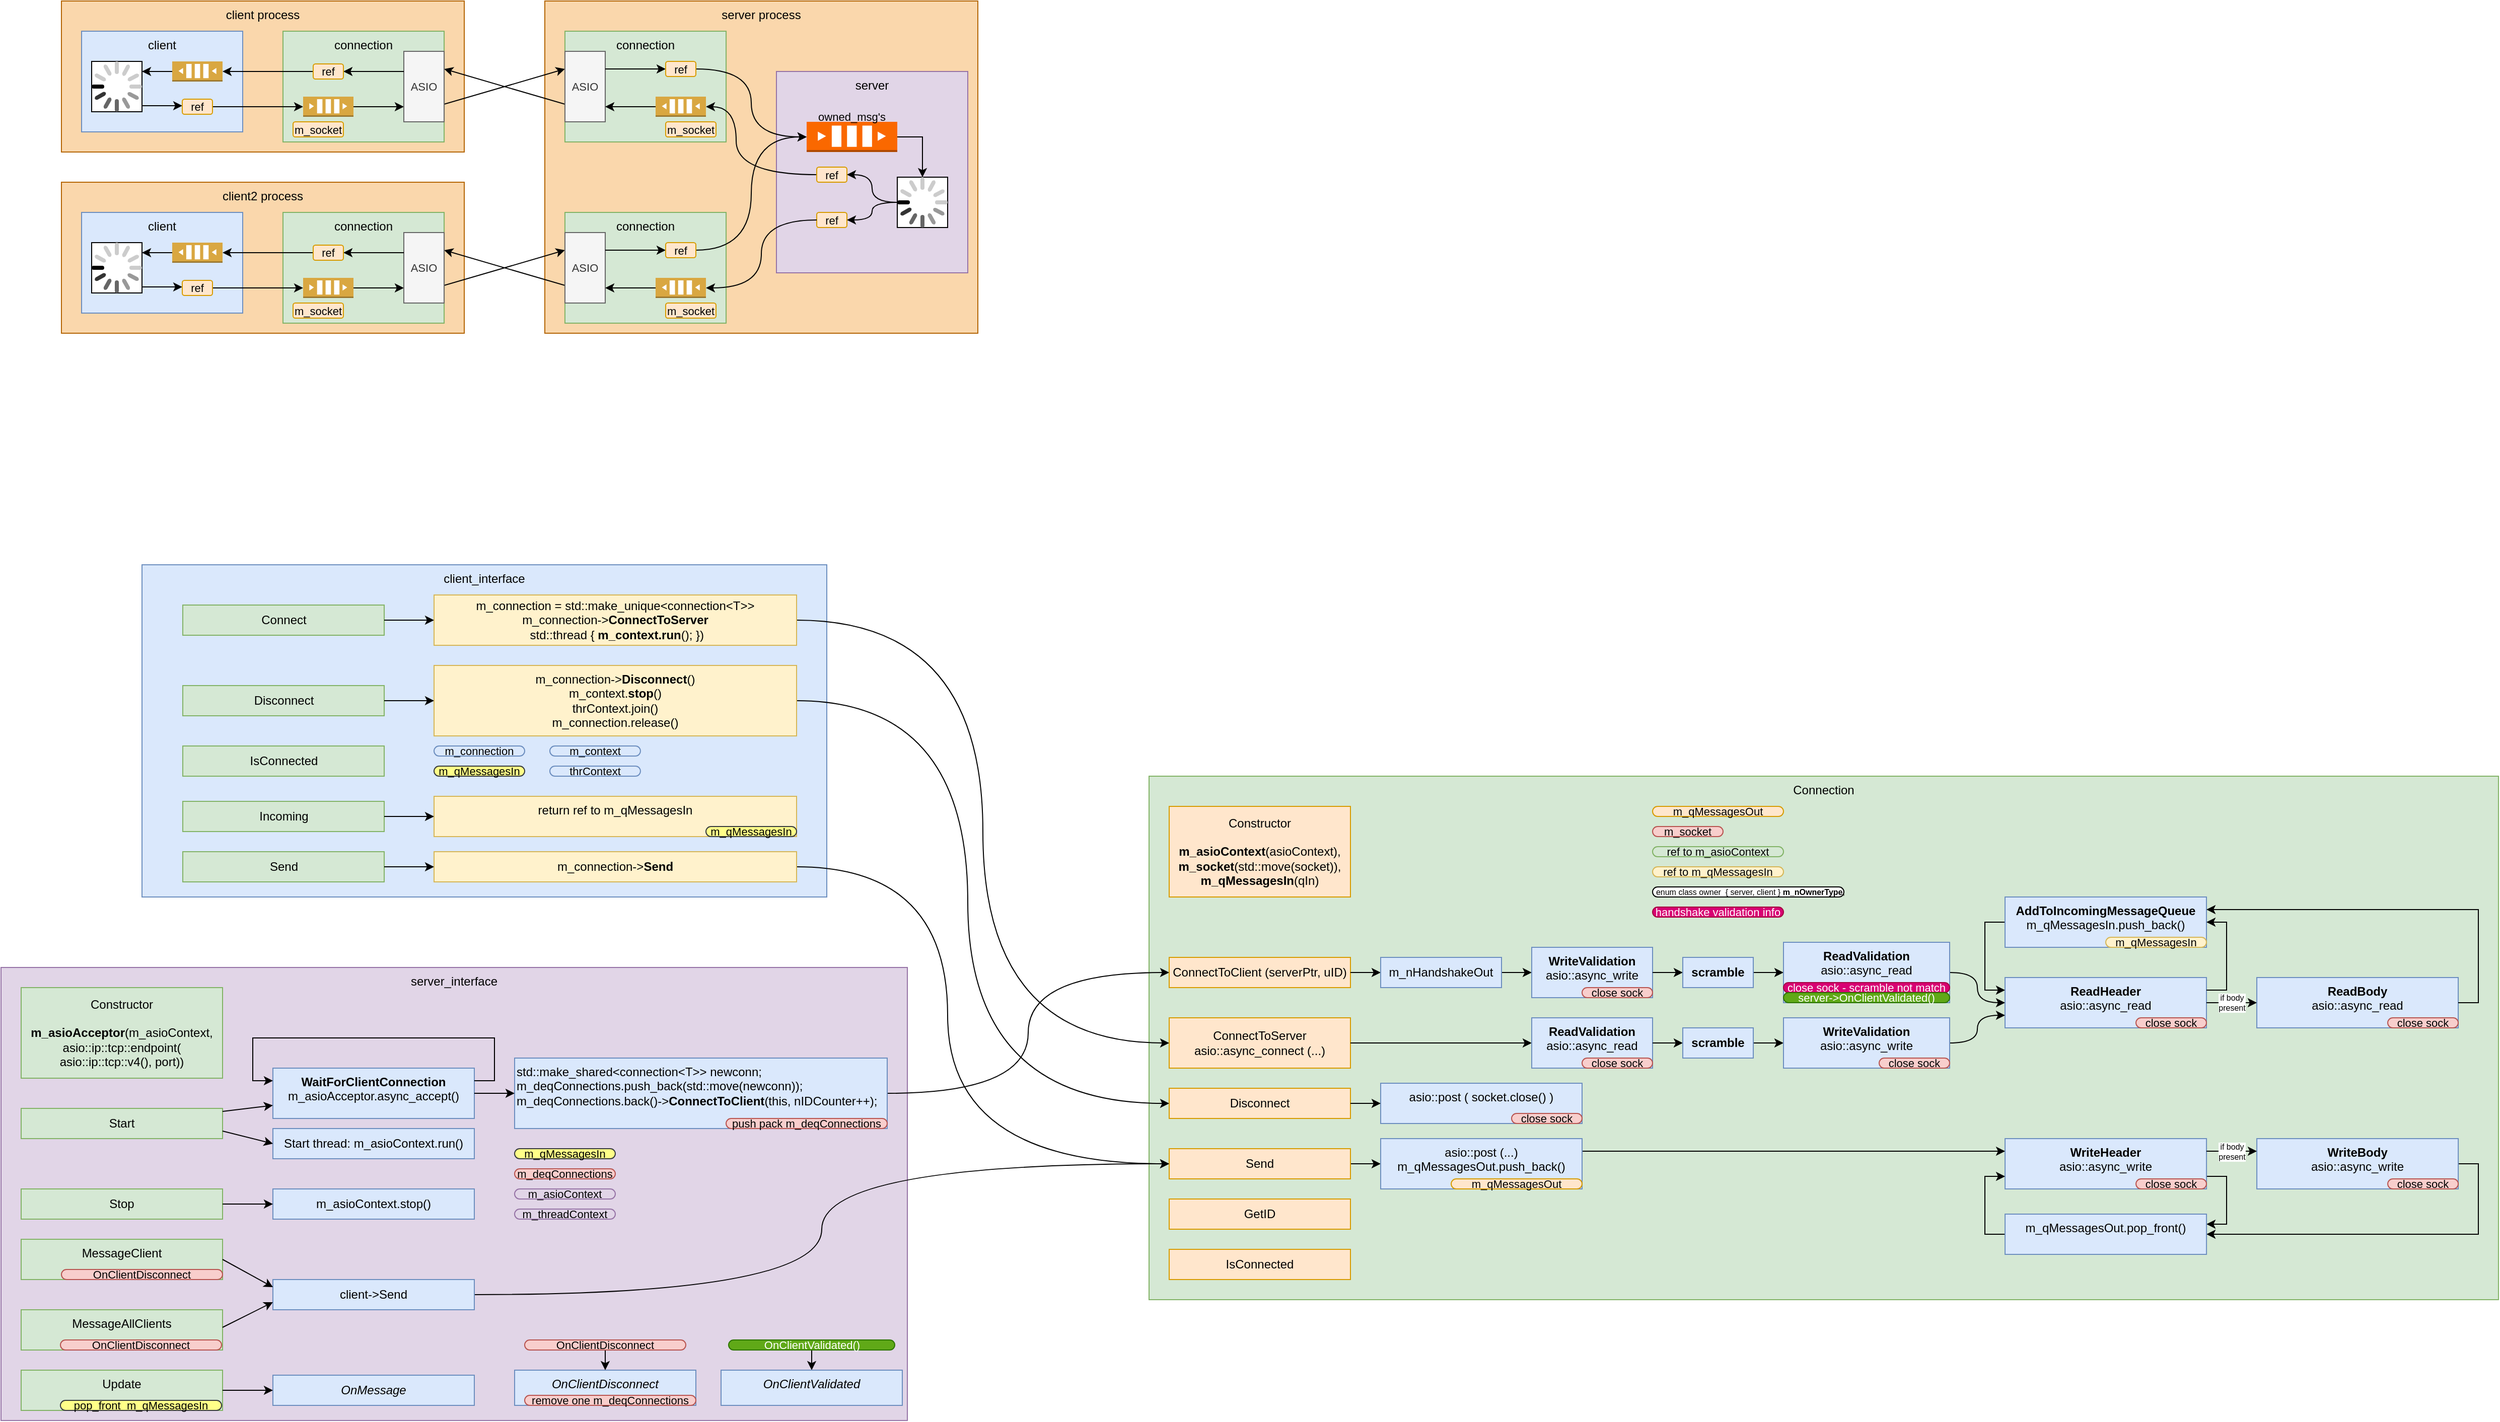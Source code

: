 <mxfile version="21.1.2" type="device">
  <diagram name="Page-1" id="VmwjMLh0m2aZKeUJUhS9">
    <mxGraphModel dx="1003" dy="648" grid="1" gridSize="10" guides="1" tooltips="1" connect="1" arrows="1" fold="1" page="0" pageScale="1" pageWidth="850" pageHeight="1100" math="0" shadow="0">
      <root>
        <mxCell id="0" />
        <mxCell id="1" parent="0" />
        <mxCell id="L2Zg9XjhLKQAPyECAZR8-90" value="server process" style="rounded=0;whiteSpace=wrap;html=1;verticalAlign=top;fillColor=#fad7ac;strokeColor=#b46504;" vertex="1" parent="1">
          <mxGeometry x="1440" y="550" width="430" height="330" as="geometry" />
        </mxCell>
        <mxCell id="L2Zg9XjhLKQAPyECAZR8-89" value="client2 process" style="rounded=0;whiteSpace=wrap;html=1;verticalAlign=top;fillColor=#fad7ac;strokeColor=#b46504;" vertex="1" parent="1">
          <mxGeometry x="960" y="730" width="400" height="150" as="geometry" />
        </mxCell>
        <mxCell id="L2Zg9XjhLKQAPyECAZR8-88" value="client process" style="rounded=0;whiteSpace=wrap;html=1;verticalAlign=top;fillColor=#fad7ac;strokeColor=#b46504;" vertex="1" parent="1">
          <mxGeometry x="960" y="550" width="400" height="150" as="geometry" />
        </mxCell>
        <mxCell id="L2Zg9XjhLKQAPyECAZR8-18" value="connection" style="rounded=0;whiteSpace=wrap;html=1;fillColor=#d5e8d4;strokeColor=#82b366;verticalAlign=top;" vertex="1" parent="1">
          <mxGeometry x="1180" y="580" width="160" height="110" as="geometry" />
        </mxCell>
        <mxCell id="L2Zg9XjhLKQAPyECAZR8-1" value="client" style="rounded=0;whiteSpace=wrap;html=1;fillColor=#dae8fc;strokeColor=#6c8ebf;verticalAlign=top;" vertex="1" parent="1">
          <mxGeometry x="980" y="580" width="160" height="100" as="geometry" />
        </mxCell>
        <mxCell id="L2Zg9XjhLKQAPyECAZR8-10" value="" style="group" vertex="1" connectable="0" parent="1">
          <mxGeometry x="990" y="610" width="50" height="50" as="geometry" />
        </mxCell>
        <mxCell id="L2Zg9XjhLKQAPyECAZR8-9" value="" style="rounded=0;whiteSpace=wrap;html=1;" vertex="1" parent="L2Zg9XjhLKQAPyECAZR8-10">
          <mxGeometry width="50" height="50" as="geometry" />
        </mxCell>
        <mxCell id="L2Zg9XjhLKQAPyECAZR8-8" value="" style="html=1;verticalLabelPosition=bottom;labelBackgroundColor=#ffffff;verticalAlign=top;shadow=0;dashed=0;strokeWidth=2;shape=mxgraph.ios7.misc.loading_circle;" vertex="1" parent="L2Zg9XjhLKQAPyECAZR8-10">
          <mxGeometry width="50" height="50" as="geometry" />
        </mxCell>
        <mxCell id="L2Zg9XjhLKQAPyECAZR8-29" style="edgeStyle=elbowEdgeStyle;shape=connector;rounded=0;orthogonalLoop=1;jettySize=auto;elbow=vertical;html=1;labelBackgroundColor=default;strokeColor=default;fontFamily=Helvetica;fontSize=11;fontColor=default;endArrow=classic;" edge="1" parent="1" source="L2Zg9XjhLKQAPyECAZR8-11" target="L2Zg9XjhLKQAPyECAZR8-27">
          <mxGeometry relative="1" as="geometry" />
        </mxCell>
        <mxCell id="L2Zg9XjhLKQAPyECAZR8-11" value="" style="outlineConnect=0;dashed=0;verticalLabelPosition=bottom;verticalAlign=top;align=center;html=1;shape=mxgraph.aws3.queue;fillColor=#D9A741;gradientColor=none;" vertex="1" parent="1">
          <mxGeometry x="1200" y="645" width="50" height="20" as="geometry" />
        </mxCell>
        <mxCell id="L2Zg9XjhLKQAPyECAZR8-14" style="edgeStyle=elbowEdgeStyle;rounded=0;orthogonalLoop=1;jettySize=auto;html=1;exitX=1;exitY=0.5;exitDx=0;exitDy=0;exitPerimeter=0;elbow=vertical;" edge="1" parent="1" source="L2Zg9XjhLKQAPyECAZR8-13" target="L2Zg9XjhLKQAPyECAZR8-9">
          <mxGeometry relative="1" as="geometry" />
        </mxCell>
        <mxCell id="L2Zg9XjhLKQAPyECAZR8-13" value="" style="outlineConnect=0;dashed=0;verticalLabelPosition=bottom;verticalAlign=top;align=center;html=1;shape=mxgraph.aws3.queue;fillColor=#D9A741;gradientColor=none;flipH=1;" vertex="1" parent="1">
          <mxGeometry x="1070" y="610" width="50" height="20" as="geometry" />
        </mxCell>
        <mxCell id="L2Zg9XjhLKQAPyECAZR8-26" style="shape=connector;rounded=0;orthogonalLoop=1;jettySize=auto;elbow=vertical;html=1;labelBackgroundColor=default;strokeColor=default;fontFamily=Helvetica;fontSize=11;fontColor=default;endArrow=classic;" edge="1" parent="1" source="L2Zg9XjhLKQAPyECAZR8-46" target="L2Zg9XjhLKQAPyECAZR8-11">
          <mxGeometry relative="1" as="geometry">
            <mxPoint x="1119.994" y="655.111" as="sourcePoint" />
          </mxGeometry>
        </mxCell>
        <mxCell id="L2Zg9XjhLKQAPyECAZR8-16" style="edgeStyle=elbowEdgeStyle;shape=connector;rounded=0;orthogonalLoop=1;jettySize=auto;elbow=vertical;html=1;labelBackgroundColor=default;strokeColor=default;fontFamily=Helvetica;fontSize=11;fontColor=default;endArrow=classic;" edge="1" parent="1" source="L2Zg9XjhLKQAPyECAZR8-9" target="L2Zg9XjhLKQAPyECAZR8-46">
          <mxGeometry relative="1" as="geometry">
            <mxPoint x="1070.0" y="655.0" as="targetPoint" />
          </mxGeometry>
        </mxCell>
        <mxCell id="L2Zg9XjhLKQAPyECAZR8-30" style="edgeStyle=elbowEdgeStyle;shape=connector;rounded=0;orthogonalLoop=1;jettySize=auto;elbow=vertical;html=1;labelBackgroundColor=default;strokeColor=default;fontFamily=Helvetica;fontSize=11;fontColor=default;endArrow=classic;" edge="1" parent="1" source="L2Zg9XjhLKQAPyECAZR8-99" target="L2Zg9XjhLKQAPyECAZR8-13">
          <mxGeometry relative="1" as="geometry" />
        </mxCell>
        <mxCell id="L2Zg9XjhLKQAPyECAZR8-44" style="shape=connector;rounded=0;orthogonalLoop=1;jettySize=auto;elbow=vertical;html=1;exitX=1;exitY=0.75;exitDx=0;exitDy=0;entryX=0;entryY=0.25;entryDx=0;entryDy=0;labelBackgroundColor=default;strokeColor=default;fontFamily=Helvetica;fontSize=11;fontColor=default;endArrow=classic;" edge="1" parent="1" source="L2Zg9XjhLKQAPyECAZR8-27" target="L2Zg9XjhLKQAPyECAZR8-43">
          <mxGeometry relative="1" as="geometry" />
        </mxCell>
        <mxCell id="L2Zg9XjhLKQAPyECAZR8-45" style="rounded=0;orthogonalLoop=1;jettySize=auto;elbow=vertical;html=1;exitX=0;exitY=0.75;exitDx=0;exitDy=0;entryX=1;entryY=0.25;entryDx=0;entryDy=0;labelBackgroundColor=default;strokeColor=default;fontFamily=Helvetica;fontSize=11;fontColor=default;endArrow=classic;" edge="1" parent="1" source="L2Zg9XjhLKQAPyECAZR8-43" target="L2Zg9XjhLKQAPyECAZR8-27">
          <mxGeometry relative="1" as="geometry" />
        </mxCell>
        <mxCell id="L2Zg9XjhLKQAPyECAZR8-27" value="ASIO" style="rounded=0;whiteSpace=wrap;html=1;fontFamily=Helvetica;fontSize=11;fontColor=#333333;fillColor=#f5f5f5;strokeColor=#666666;" vertex="1" parent="1">
          <mxGeometry x="1300" y="600" width="40" height="70" as="geometry" />
        </mxCell>
        <mxCell id="L2Zg9XjhLKQAPyECAZR8-40" value="connection" style="rounded=0;whiteSpace=wrap;html=1;fillColor=#d5e8d4;strokeColor=#82b366;verticalAlign=top;" vertex="1" parent="1">
          <mxGeometry x="1460" y="580" width="160" height="110" as="geometry" />
        </mxCell>
        <mxCell id="L2Zg9XjhLKQAPyECAZR8-43" value="ASIO" style="rounded=0;whiteSpace=wrap;html=1;fontFamily=Helvetica;fontSize=11;fontColor=#333333;fillColor=#f5f5f5;strokeColor=#666666;" vertex="1" parent="1">
          <mxGeometry x="1460" y="600" width="40" height="70" as="geometry" />
        </mxCell>
        <mxCell id="L2Zg9XjhLKQAPyECAZR8-46" value="ref" style="rounded=1;whiteSpace=wrap;html=1;fontFamily=Helvetica;fontSize=11;fillColor=#ffe6cc;strokeColor=#d79b00;" vertex="1" parent="1">
          <mxGeometry x="1080" y="647.5" width="30" height="15" as="geometry" />
        </mxCell>
        <mxCell id="L2Zg9XjhLKQAPyECAZR8-48" style="edgeStyle=elbowEdgeStyle;shape=connector;rounded=0;orthogonalLoop=1;jettySize=auto;elbow=vertical;html=1;exitX=1;exitY=0.5;exitDx=0;exitDy=0;exitPerimeter=0;labelBackgroundColor=default;strokeColor=default;fontFamily=Helvetica;fontSize=11;fontColor=default;endArrow=classic;" edge="1" parent="1" source="L2Zg9XjhLKQAPyECAZR8-47" target="L2Zg9XjhLKQAPyECAZR8-43">
          <mxGeometry relative="1" as="geometry" />
        </mxCell>
        <mxCell id="L2Zg9XjhLKQAPyECAZR8-47" value="" style="outlineConnect=0;dashed=0;verticalLabelPosition=bottom;verticalAlign=top;align=center;html=1;shape=mxgraph.aws3.queue;fillColor=#D9A741;gradientColor=none;flipH=1;" vertex="1" parent="1">
          <mxGeometry x="1550" y="645" width="50" height="20" as="geometry" />
        </mxCell>
        <mxCell id="L2Zg9XjhLKQAPyECAZR8-49" value="server" style="rounded=0;whiteSpace=wrap;html=1;fillColor=#e1d5e7;strokeColor=#9673a6;verticalAlign=top;" vertex="1" parent="1">
          <mxGeometry x="1670" y="620" width="190" height="200" as="geometry" />
        </mxCell>
        <mxCell id="L2Zg9XjhLKQAPyECAZR8-55" style="edgeStyle=orthogonalEdgeStyle;shape=connector;rounded=0;orthogonalLoop=1;jettySize=auto;elbow=vertical;html=1;exitX=1;exitY=0.5;exitDx=0;exitDy=0;exitPerimeter=0;labelBackgroundColor=default;strokeColor=default;fontFamily=Helvetica;fontSize=11;fontColor=default;endArrow=classic;" edge="1" parent="1" source="L2Zg9XjhLKQAPyECAZR8-50" target="L2Zg9XjhLKQAPyECAZR8-53">
          <mxGeometry relative="1" as="geometry" />
        </mxCell>
        <mxCell id="L2Zg9XjhLKQAPyECAZR8-50" value="" style="outlineConnect=0;dashed=0;verticalLabelPosition=bottom;verticalAlign=top;align=center;html=1;shape=mxgraph.aws3.queue;fillColor=#fa6800;fontColor=#000000;strokeColor=#C73500;" vertex="1" parent="1">
          <mxGeometry x="1700" y="670" width="90" height="30" as="geometry" />
        </mxCell>
        <mxCell id="L2Zg9XjhLKQAPyECAZR8-51" style="edgeStyle=orthogonalEdgeStyle;shape=connector;rounded=0;orthogonalLoop=1;jettySize=auto;elbow=vertical;html=1;labelBackgroundColor=default;strokeColor=default;fontFamily=Helvetica;fontSize=11;fontColor=default;endArrow=classic;curved=1;entryX=0;entryY=0.5;entryDx=0;entryDy=0;entryPerimeter=0;" edge="1" parent="1" source="L2Zg9XjhLKQAPyECAZR8-92" target="L2Zg9XjhLKQAPyECAZR8-50">
          <mxGeometry relative="1" as="geometry" />
        </mxCell>
        <mxCell id="L2Zg9XjhLKQAPyECAZR8-52" value="" style="group" vertex="1" connectable="0" parent="1">
          <mxGeometry x="1790" y="725" width="50" height="50" as="geometry" />
        </mxCell>
        <mxCell id="L2Zg9XjhLKQAPyECAZR8-53" value="" style="rounded=0;whiteSpace=wrap;html=1;" vertex="1" parent="L2Zg9XjhLKQAPyECAZR8-52">
          <mxGeometry width="50.0" height="50.0" as="geometry" />
        </mxCell>
        <mxCell id="L2Zg9XjhLKQAPyECAZR8-54" value="" style="html=1;verticalLabelPosition=bottom;labelBackgroundColor=#ffffff;verticalAlign=top;shadow=0;dashed=0;strokeWidth=2;shape=mxgraph.ios7.misc.loading_circle;" vertex="1" parent="L2Zg9XjhLKQAPyECAZR8-52">
          <mxGeometry width="50.0" height="50.0" as="geometry" />
        </mxCell>
        <mxCell id="L2Zg9XjhLKQAPyECAZR8-57" style="edgeStyle=orthogonalEdgeStyle;shape=connector;rounded=0;orthogonalLoop=1;jettySize=auto;elbow=vertical;html=1;labelBackgroundColor=default;strokeColor=default;fontFamily=Helvetica;fontSize=11;fontColor=default;endArrow=classic;curved=1;entryX=0;entryY=0.5;entryDx=0;entryDy=0;entryPerimeter=0;" edge="1" parent="1" source="L2Zg9XjhLKQAPyECAZR8-56" target="L2Zg9XjhLKQAPyECAZR8-47">
          <mxGeometry relative="1" as="geometry">
            <Array as="points">
              <mxPoint x="1630" y="723" />
              <mxPoint x="1630" y="655" />
            </Array>
          </mxGeometry>
        </mxCell>
        <mxCell id="L2Zg9XjhLKQAPyECAZR8-56" value="ref" style="rounded=1;whiteSpace=wrap;html=1;fontFamily=Helvetica;fontSize=11;fillColor=#ffe6cc;strokeColor=#d79b00;" vertex="1" parent="1">
          <mxGeometry x="1710" y="715" width="30" height="15" as="geometry" />
        </mxCell>
        <mxCell id="L2Zg9XjhLKQAPyECAZR8-59" style="edgeStyle=orthogonalEdgeStyle;shape=connector;curved=1;rounded=0;orthogonalLoop=1;jettySize=auto;html=1;exitX=0;exitY=0.5;exitDx=0;exitDy=0;exitPerimeter=0;entryX=1;entryY=0.5;entryDx=0;entryDy=0;labelBackgroundColor=default;strokeColor=default;fontFamily=Helvetica;fontSize=11;fontColor=default;endArrow=classic;elbow=vertical;" edge="1" parent="1" source="L2Zg9XjhLKQAPyECAZR8-54" target="L2Zg9XjhLKQAPyECAZR8-56">
          <mxGeometry relative="1" as="geometry" />
        </mxCell>
        <mxCell id="L2Zg9XjhLKQAPyECAZR8-60" value="ref" style="rounded=1;whiteSpace=wrap;html=1;fontFamily=Helvetica;fontSize=11;fillColor=#ffe6cc;strokeColor=#d79b00;" vertex="1" parent="1">
          <mxGeometry x="1710" y="760" width="30" height="15" as="geometry" />
        </mxCell>
        <mxCell id="L2Zg9XjhLKQAPyECAZR8-61" style="edgeStyle=orthogonalEdgeStyle;shape=connector;curved=1;rounded=0;orthogonalLoop=1;jettySize=auto;html=1;exitX=0;exitY=0.5;exitDx=0;exitDy=0;entryX=1;entryY=0.5;entryDx=0;entryDy=0;labelBackgroundColor=default;strokeColor=default;fontFamily=Helvetica;fontSize=11;fontColor=default;endArrow=classic;elbow=vertical;" edge="1" parent="1" source="L2Zg9XjhLKQAPyECAZR8-53" target="L2Zg9XjhLKQAPyECAZR8-60">
          <mxGeometry relative="1" as="geometry" />
        </mxCell>
        <mxCell id="L2Zg9XjhLKQAPyECAZR8-66" value="connection" style="rounded=0;whiteSpace=wrap;html=1;fillColor=#d5e8d4;strokeColor=#82b366;verticalAlign=top;" vertex="1" parent="1">
          <mxGeometry x="1180" y="760" width="160" height="110" as="geometry" />
        </mxCell>
        <mxCell id="L2Zg9XjhLKQAPyECAZR8-67" value="client" style="rounded=0;whiteSpace=wrap;html=1;fillColor=#dae8fc;strokeColor=#6c8ebf;verticalAlign=top;" vertex="1" parent="1">
          <mxGeometry x="980" y="760" width="160" height="100" as="geometry" />
        </mxCell>
        <mxCell id="L2Zg9XjhLKQAPyECAZR8-68" value="" style="group" vertex="1" connectable="0" parent="1">
          <mxGeometry x="990" y="790" width="50" height="50" as="geometry" />
        </mxCell>
        <mxCell id="L2Zg9XjhLKQAPyECAZR8-69" value="" style="rounded=0;whiteSpace=wrap;html=1;" vertex="1" parent="L2Zg9XjhLKQAPyECAZR8-68">
          <mxGeometry width="50" height="50" as="geometry" />
        </mxCell>
        <mxCell id="L2Zg9XjhLKQAPyECAZR8-70" value="" style="html=1;verticalLabelPosition=bottom;labelBackgroundColor=#ffffff;verticalAlign=top;shadow=0;dashed=0;strokeWidth=2;shape=mxgraph.ios7.misc.loading_circle;" vertex="1" parent="L2Zg9XjhLKQAPyECAZR8-68">
          <mxGeometry width="50" height="50" as="geometry" />
        </mxCell>
        <mxCell id="L2Zg9XjhLKQAPyECAZR8-71" style="edgeStyle=elbowEdgeStyle;shape=connector;rounded=0;orthogonalLoop=1;jettySize=auto;elbow=vertical;html=1;labelBackgroundColor=default;strokeColor=default;fontFamily=Helvetica;fontSize=11;fontColor=default;endArrow=classic;" edge="1" source="L2Zg9XjhLKQAPyECAZR8-72" target="L2Zg9XjhLKQAPyECAZR8-80" parent="1">
          <mxGeometry relative="1" as="geometry" />
        </mxCell>
        <mxCell id="L2Zg9XjhLKQAPyECAZR8-72" value="" style="outlineConnect=0;dashed=0;verticalLabelPosition=bottom;verticalAlign=top;align=center;html=1;shape=mxgraph.aws3.queue;fillColor=#D9A741;gradientColor=none;" vertex="1" parent="1">
          <mxGeometry x="1200" y="825" width="50" height="20" as="geometry" />
        </mxCell>
        <mxCell id="L2Zg9XjhLKQAPyECAZR8-73" style="edgeStyle=elbowEdgeStyle;rounded=0;orthogonalLoop=1;jettySize=auto;html=1;exitX=1;exitY=0.5;exitDx=0;exitDy=0;exitPerimeter=0;elbow=vertical;" edge="1" source="L2Zg9XjhLKQAPyECAZR8-74" target="L2Zg9XjhLKQAPyECAZR8-69" parent="1">
          <mxGeometry relative="1" as="geometry" />
        </mxCell>
        <mxCell id="L2Zg9XjhLKQAPyECAZR8-74" value="" style="outlineConnect=0;dashed=0;verticalLabelPosition=bottom;verticalAlign=top;align=center;html=1;shape=mxgraph.aws3.queue;fillColor=#D9A741;gradientColor=none;flipH=1;" vertex="1" parent="1">
          <mxGeometry x="1070" y="790" width="50" height="20" as="geometry" />
        </mxCell>
        <mxCell id="L2Zg9XjhLKQAPyECAZR8-75" style="shape=connector;rounded=0;orthogonalLoop=1;jettySize=auto;elbow=vertical;html=1;labelBackgroundColor=default;strokeColor=default;fontFamily=Helvetica;fontSize=11;fontColor=default;endArrow=classic;" edge="1" target="L2Zg9XjhLKQAPyECAZR8-72" parent="1" source="L2Zg9XjhLKQAPyECAZR8-83">
          <mxGeometry relative="1" as="geometry">
            <mxPoint x="1119.994" y="835.111" as="sourcePoint" />
          </mxGeometry>
        </mxCell>
        <mxCell id="L2Zg9XjhLKQAPyECAZR8-76" style="edgeStyle=elbowEdgeStyle;shape=connector;rounded=0;orthogonalLoop=1;jettySize=auto;elbow=vertical;html=1;labelBackgroundColor=default;strokeColor=default;fontFamily=Helvetica;fontSize=11;fontColor=default;endArrow=classic;" edge="1" source="L2Zg9XjhLKQAPyECAZR8-69" target="L2Zg9XjhLKQAPyECAZR8-83" parent="1">
          <mxGeometry relative="1" as="geometry">
            <mxPoint x="1070.0" y="835.0" as="targetPoint" />
          </mxGeometry>
        </mxCell>
        <mxCell id="L2Zg9XjhLKQAPyECAZR8-77" style="edgeStyle=elbowEdgeStyle;shape=connector;rounded=0;orthogonalLoop=1;jettySize=auto;elbow=vertical;html=1;labelBackgroundColor=default;strokeColor=default;fontFamily=Helvetica;fontSize=11;fontColor=default;endArrow=classic;" edge="1" source="L2Zg9XjhLKQAPyECAZR8-101" target="L2Zg9XjhLKQAPyECAZR8-74" parent="1">
          <mxGeometry relative="1" as="geometry" />
        </mxCell>
        <mxCell id="L2Zg9XjhLKQAPyECAZR8-78" style="shape=connector;rounded=0;orthogonalLoop=1;jettySize=auto;elbow=vertical;html=1;exitX=1;exitY=0.75;exitDx=0;exitDy=0;entryX=0;entryY=0.25;entryDx=0;entryDy=0;labelBackgroundColor=default;strokeColor=default;fontFamily=Helvetica;fontSize=11;fontColor=default;endArrow=classic;" edge="1" source="L2Zg9XjhLKQAPyECAZR8-80" target="L2Zg9XjhLKQAPyECAZR8-82" parent="1">
          <mxGeometry relative="1" as="geometry" />
        </mxCell>
        <mxCell id="L2Zg9XjhLKQAPyECAZR8-79" style="rounded=0;orthogonalLoop=1;jettySize=auto;elbow=vertical;html=1;exitX=0;exitY=0.75;exitDx=0;exitDy=0;entryX=1;entryY=0.25;entryDx=0;entryDy=0;labelBackgroundColor=default;strokeColor=default;fontFamily=Helvetica;fontSize=11;fontColor=default;endArrow=classic;" edge="1" source="L2Zg9XjhLKQAPyECAZR8-82" target="L2Zg9XjhLKQAPyECAZR8-80" parent="1">
          <mxGeometry relative="1" as="geometry" />
        </mxCell>
        <mxCell id="L2Zg9XjhLKQAPyECAZR8-80" value="ASIO" style="rounded=0;whiteSpace=wrap;html=1;fontFamily=Helvetica;fontSize=11;fontColor=#333333;fillColor=#f5f5f5;strokeColor=#666666;" vertex="1" parent="1">
          <mxGeometry x="1300" y="780" width="40" height="70" as="geometry" />
        </mxCell>
        <mxCell id="L2Zg9XjhLKQAPyECAZR8-81" value="connection" style="rounded=0;whiteSpace=wrap;html=1;fillColor=#d5e8d4;strokeColor=#82b366;verticalAlign=top;" vertex="1" parent="1">
          <mxGeometry x="1460" y="760" width="160" height="110" as="geometry" />
        </mxCell>
        <mxCell id="L2Zg9XjhLKQAPyECAZR8-87" style="edgeStyle=orthogonalEdgeStyle;shape=connector;curved=1;rounded=0;orthogonalLoop=1;jettySize=auto;html=1;exitX=1;exitY=0.5;exitDx=0;exitDy=0;entryX=0;entryY=0.5;entryDx=0;entryDy=0;entryPerimeter=0;labelBackgroundColor=default;strokeColor=default;fontFamily=Helvetica;fontSize=11;fontColor=default;endArrow=classic;elbow=vertical;" edge="1" parent="1" source="L2Zg9XjhLKQAPyECAZR8-96" target="L2Zg9XjhLKQAPyECAZR8-50">
          <mxGeometry relative="1" as="geometry" />
        </mxCell>
        <mxCell id="L2Zg9XjhLKQAPyECAZR8-82" value="ASIO" style="rounded=0;whiteSpace=wrap;html=1;fontFamily=Helvetica;fontSize=11;fontColor=#333333;fillColor=#f5f5f5;strokeColor=#666666;" vertex="1" parent="1">
          <mxGeometry x="1460" y="780" width="40" height="70" as="geometry" />
        </mxCell>
        <mxCell id="L2Zg9XjhLKQAPyECAZR8-83" value="ref" style="rounded=1;whiteSpace=wrap;html=1;fontFamily=Helvetica;fontSize=11;fillColor=#ffe6cc;strokeColor=#d79b00;" vertex="1" parent="1">
          <mxGeometry x="1080" y="827.5" width="30" height="15" as="geometry" />
        </mxCell>
        <mxCell id="L2Zg9XjhLKQAPyECAZR8-84" style="edgeStyle=elbowEdgeStyle;shape=connector;rounded=0;orthogonalLoop=1;jettySize=auto;elbow=vertical;html=1;exitX=1;exitY=0.5;exitDx=0;exitDy=0;exitPerimeter=0;labelBackgroundColor=default;strokeColor=default;fontFamily=Helvetica;fontSize=11;fontColor=default;endArrow=classic;" edge="1" source="L2Zg9XjhLKQAPyECAZR8-85" target="L2Zg9XjhLKQAPyECAZR8-82" parent="1">
          <mxGeometry relative="1" as="geometry" />
        </mxCell>
        <mxCell id="L2Zg9XjhLKQAPyECAZR8-85" value="" style="outlineConnect=0;dashed=0;verticalLabelPosition=bottom;verticalAlign=top;align=center;html=1;shape=mxgraph.aws3.queue;fillColor=#D9A741;gradientColor=none;flipH=1;" vertex="1" parent="1">
          <mxGeometry x="1550" y="825" width="50" height="20" as="geometry" />
        </mxCell>
        <mxCell id="L2Zg9XjhLKQAPyECAZR8-86" style="edgeStyle=orthogonalEdgeStyle;shape=connector;curved=1;rounded=0;orthogonalLoop=1;jettySize=auto;html=1;exitX=0;exitY=0.5;exitDx=0;exitDy=0;entryX=0;entryY=0.5;entryDx=0;entryDy=0;entryPerimeter=0;labelBackgroundColor=default;strokeColor=default;fontFamily=Helvetica;fontSize=11;fontColor=default;endArrow=classic;elbow=vertical;" edge="1" parent="1" source="L2Zg9XjhLKQAPyECAZR8-60" target="L2Zg9XjhLKQAPyECAZR8-85">
          <mxGeometry relative="1" as="geometry" />
        </mxCell>
        <mxCell id="L2Zg9XjhLKQAPyECAZR8-91" value="owned_msg&#39;s" style="text;html=1;strokeColor=none;fillColor=none;align=center;verticalAlign=middle;whiteSpace=wrap;rounded=0;fontSize=11;fontFamily=Helvetica;fontColor=default;" vertex="1" parent="1">
          <mxGeometry x="1700" y="660" width="90" height="10" as="geometry" />
        </mxCell>
        <mxCell id="L2Zg9XjhLKQAPyECAZR8-93" value="" style="edgeStyle=orthogonalEdgeStyle;shape=connector;rounded=0;orthogonalLoop=1;jettySize=auto;elbow=vertical;html=1;exitX=1;exitY=0.25;exitDx=0;exitDy=0;labelBackgroundColor=default;strokeColor=default;fontFamily=Helvetica;fontSize=11;fontColor=default;endArrow=classic;curved=1;" edge="1" parent="1" source="L2Zg9XjhLKQAPyECAZR8-43" target="L2Zg9XjhLKQAPyECAZR8-92">
          <mxGeometry relative="1" as="geometry">
            <mxPoint x="1500" y="618" as="sourcePoint" />
            <mxPoint x="1700" y="685" as="targetPoint" />
            <Array as="points" />
          </mxGeometry>
        </mxCell>
        <mxCell id="L2Zg9XjhLKQAPyECAZR8-92" value="ref" style="rounded=1;whiteSpace=wrap;html=1;fontFamily=Helvetica;fontSize=11;fillColor=#ffe6cc;strokeColor=#d79b00;" vertex="1" parent="1">
          <mxGeometry x="1560" y="610" width="30" height="15" as="geometry" />
        </mxCell>
        <mxCell id="L2Zg9XjhLKQAPyECAZR8-97" value="" style="edgeStyle=orthogonalEdgeStyle;shape=connector;curved=1;rounded=0;orthogonalLoop=1;jettySize=auto;html=1;exitX=1;exitY=0.25;exitDx=0;exitDy=0;entryX=0;entryY=0.5;entryDx=0;entryDy=0;entryPerimeter=0;labelBackgroundColor=default;strokeColor=default;fontFamily=Helvetica;fontSize=11;fontColor=default;endArrow=classic;elbow=vertical;" edge="1" parent="1" source="L2Zg9XjhLKQAPyECAZR8-82" target="L2Zg9XjhLKQAPyECAZR8-96">
          <mxGeometry relative="1" as="geometry">
            <mxPoint x="1500" y="798" as="sourcePoint" />
            <mxPoint x="1700" y="685" as="targetPoint" />
            <Array as="points" />
          </mxGeometry>
        </mxCell>
        <mxCell id="L2Zg9XjhLKQAPyECAZR8-96" value="ref" style="rounded=1;whiteSpace=wrap;html=1;fontFamily=Helvetica;fontSize=11;fillColor=#ffe6cc;strokeColor=#d79b00;" vertex="1" parent="1">
          <mxGeometry x="1560" y="790" width="30" height="15" as="geometry" />
        </mxCell>
        <mxCell id="L2Zg9XjhLKQAPyECAZR8-98" value="m_socket" style="rounded=1;whiteSpace=wrap;html=1;fontFamily=Helvetica;fontSize=11;fillColor=#ffe6cc;strokeColor=#d79b00;" vertex="1" parent="1">
          <mxGeometry x="1190" y="670" width="50" height="15" as="geometry" />
        </mxCell>
        <mxCell id="L2Zg9XjhLKQAPyECAZR8-100" value="" style="edgeStyle=elbowEdgeStyle;shape=connector;rounded=0;orthogonalLoop=1;jettySize=auto;elbow=vertical;html=1;labelBackgroundColor=default;strokeColor=default;fontFamily=Helvetica;fontSize=11;fontColor=default;endArrow=classic;" edge="1" parent="1" source="L2Zg9XjhLKQAPyECAZR8-27" target="L2Zg9XjhLKQAPyECAZR8-99">
          <mxGeometry relative="1" as="geometry">
            <mxPoint x="1300" y="620" as="sourcePoint" />
            <mxPoint x="1120" y="620" as="targetPoint" />
          </mxGeometry>
        </mxCell>
        <mxCell id="L2Zg9XjhLKQAPyECAZR8-99" value="ref" style="rounded=1;whiteSpace=wrap;html=1;fontFamily=Helvetica;fontSize=11;fillColor=#ffe6cc;strokeColor=#d79b00;" vertex="1" parent="1">
          <mxGeometry x="1210" y="612.5" width="30" height="15" as="geometry" />
        </mxCell>
        <mxCell id="L2Zg9XjhLKQAPyECAZR8-102" value="" style="edgeStyle=elbowEdgeStyle;shape=connector;rounded=0;orthogonalLoop=1;jettySize=auto;elbow=vertical;html=1;labelBackgroundColor=default;strokeColor=default;fontFamily=Helvetica;fontSize=11;fontColor=default;endArrow=classic;" edge="1" parent="1" source="L2Zg9XjhLKQAPyECAZR8-80" target="L2Zg9XjhLKQAPyECAZR8-101">
          <mxGeometry relative="1" as="geometry">
            <mxPoint x="1300" y="800" as="sourcePoint" />
            <mxPoint x="1120" y="800" as="targetPoint" />
          </mxGeometry>
        </mxCell>
        <mxCell id="L2Zg9XjhLKQAPyECAZR8-101" value="ref" style="rounded=1;whiteSpace=wrap;html=1;fontFamily=Helvetica;fontSize=11;fillColor=#ffe6cc;strokeColor=#d79b00;" vertex="1" parent="1">
          <mxGeometry x="1210" y="792.5" width="30" height="15" as="geometry" />
        </mxCell>
        <mxCell id="L2Zg9XjhLKQAPyECAZR8-103" value="m_socket" style="rounded=1;whiteSpace=wrap;html=1;fontFamily=Helvetica;fontSize=11;fillColor=#ffe6cc;strokeColor=#d79b00;" vertex="1" parent="1">
          <mxGeometry x="1560" y="850" width="50" height="15" as="geometry" />
        </mxCell>
        <mxCell id="L2Zg9XjhLKQAPyECAZR8-104" value="m_socket" style="rounded=1;whiteSpace=wrap;html=1;fontFamily=Helvetica;fontSize=11;fillColor=#ffe6cc;strokeColor=#d79b00;" vertex="1" parent="1">
          <mxGeometry x="1560" y="670" width="50" height="15" as="geometry" />
        </mxCell>
        <mxCell id="L2Zg9XjhLKQAPyECAZR8-105" value="m_socket" style="rounded=1;whiteSpace=wrap;html=1;fontFamily=Helvetica;fontSize=11;fillColor=#ffe6cc;strokeColor=#d79b00;" vertex="1" parent="1">
          <mxGeometry x="1190" y="850" width="50" height="15" as="geometry" />
        </mxCell>
        <mxCell id="L2Zg9XjhLKQAPyECAZR8-148" value="&lt;span style=&quot;font-weight: normal;&quot;&gt;Connection&lt;/span&gt;" style="rounded=0;whiteSpace=wrap;html=1;fillColor=#d5e8d4;strokeColor=#82b366;fontStyle=1;verticalAlign=top;movable=1;resizable=1;rotatable=1;deletable=1;editable=1;locked=0;connectable=1;container=0;" vertex="1" parent="1">
          <mxGeometry x="2040" y="1320" width="1340" height="520" as="geometry" />
        </mxCell>
        <mxCell id="L2Zg9XjhLKQAPyECAZR8-149" value="ConnectToClient (serverPtr, uID)" style="rounded=0;whiteSpace=wrap;html=1;fillColor=#ffe6cc;strokeColor=#d79b00;container=0;" vertex="1" parent="1">
          <mxGeometry x="2060" y="1500" width="180" height="30" as="geometry" />
        </mxCell>
        <mxCell id="L2Zg9XjhLKQAPyECAZR8-150" value="&lt;b&gt;ReadBody&lt;/b&gt;&lt;br&gt;asio::async_read" style="rounded=0;whiteSpace=wrap;html=1;fillColor=#dae8fc;strokeColor=#6c8ebf;container=0;verticalAlign=top;" vertex="1" parent="1">
          <mxGeometry x="3140.01" y="1520" width="200" height="50" as="geometry" />
        </mxCell>
        <mxCell id="L2Zg9XjhLKQAPyECAZR8-288" style="edgeStyle=orthogonalEdgeStyle;shape=connector;rounded=0;orthogonalLoop=1;jettySize=auto;html=1;exitX=1;exitY=0.75;exitDx=0;exitDy=0;entryX=1;entryY=0.25;entryDx=0;entryDy=0;labelBackgroundColor=default;strokeColor=default;fontFamily=Helvetica;fontSize=11;fontColor=default;endArrow=classic;elbow=vertical;" edge="1" parent="1" source="L2Zg9XjhLKQAPyECAZR8-151" target="L2Zg9XjhLKQAPyECAZR8-287">
          <mxGeometry relative="1" as="geometry" />
        </mxCell>
        <mxCell id="L2Zg9XjhLKQAPyECAZR8-151" value="&lt;b&gt;WriteHeader&lt;/b&gt;&lt;br&gt;asio::async_write&lt;br&gt;" style="rounded=0;whiteSpace=wrap;html=1;fillColor=#dae8fc;strokeColor=#6c8ebf;container=0;verticalAlign=top;" vertex="1" parent="1">
          <mxGeometry x="2890.04" y="1680" width="200" height="50" as="geometry" />
        </mxCell>
        <mxCell id="L2Zg9XjhLKQAPyECAZR8-290" style="edgeStyle=orthogonalEdgeStyle;shape=connector;rounded=0;orthogonalLoop=1;jettySize=auto;html=1;exitX=1;exitY=0.5;exitDx=0;exitDy=0;entryX=1;entryY=0.5;entryDx=0;entryDy=0;labelBackgroundColor=default;strokeColor=default;fontFamily=Helvetica;fontSize=11;fontColor=default;endArrow=classic;elbow=vertical;" edge="1" parent="1" source="L2Zg9XjhLKQAPyECAZR8-153" target="L2Zg9XjhLKQAPyECAZR8-287">
          <mxGeometry relative="1" as="geometry" />
        </mxCell>
        <mxCell id="L2Zg9XjhLKQAPyECAZR8-153" value="&lt;b&gt;WriteBody&lt;/b&gt;&lt;br&gt;asio::async_write&lt;br&gt;" style="rounded=0;whiteSpace=wrap;html=1;fillColor=#dae8fc;strokeColor=#6c8ebf;container=0;verticalAlign=top;" vertex="1" parent="1">
          <mxGeometry x="3140.04" y="1680" width="200" height="50" as="geometry" />
        </mxCell>
        <mxCell id="L2Zg9XjhLKQAPyECAZR8-154" value="ConnectToServer&lt;br&gt;asio::async_connect (...)" style="rounded=0;whiteSpace=wrap;html=1;fillColor=#ffe6cc;strokeColor=#d79b00;container=0;" vertex="1" parent="1">
          <mxGeometry x="2060" y="1560" width="180" height="50" as="geometry" />
        </mxCell>
        <mxCell id="L2Zg9XjhLKQAPyECAZR8-155" value="Disconnect" style="rounded=0;whiteSpace=wrap;html=1;fillColor=#ffe6cc;strokeColor=#d79b00;container=0;" vertex="1" parent="1">
          <mxGeometry x="2060" y="1630" width="180" height="30" as="geometry" />
        </mxCell>
        <mxCell id="L2Zg9XjhLKQAPyECAZR8-156" style="edgeStyle=none;shape=connector;rounded=0;orthogonalLoop=1;jettySize=auto;html=1;labelBackgroundColor=default;strokeColor=default;fontFamily=Helvetica;fontSize=11;fontColor=default;endArrow=classic;entryX=0;entryY=0.25;entryDx=0;entryDy=0;exitX=1;exitY=0.25;exitDx=0;exitDy=0;" edge="1" parent="1" source="L2Zg9XjhLKQAPyECAZR8-167" target="L2Zg9XjhLKQAPyECAZR8-151">
          <mxGeometry relative="1" as="geometry">
            <mxPoint x="2720" y="1672.5" as="sourcePoint" />
          </mxGeometry>
        </mxCell>
        <mxCell id="L2Zg9XjhLKQAPyECAZR8-193" style="edgeStyle=orthogonalEdgeStyle;shape=connector;curved=1;rounded=0;orthogonalLoop=1;jettySize=auto;html=1;exitX=1;exitY=0.5;exitDx=0;exitDy=0;labelBackgroundColor=default;strokeColor=default;fontFamily=Helvetica;fontSize=11;fontColor=default;endArrow=classic;elbow=vertical;" edge="1" parent="1" source="L2Zg9XjhLKQAPyECAZR8-157" target="L2Zg9XjhLKQAPyECAZR8-167">
          <mxGeometry relative="1" as="geometry" />
        </mxCell>
        <mxCell id="L2Zg9XjhLKQAPyECAZR8-157" value="Send" style="rounded=0;whiteSpace=wrap;html=1;fillColor=#ffe6cc;strokeColor=#d79b00;container=0;" vertex="1" parent="1">
          <mxGeometry x="2060" y="1690" width="180" height="30" as="geometry" />
        </mxCell>
        <mxCell id="L2Zg9XjhLKQAPyECAZR8-160" value="&lt;b&gt;ReadHeader&lt;/b&gt;&lt;br&gt;asio::async_read" style="rounded=0;whiteSpace=wrap;html=1;fillColor=#dae8fc;strokeColor=#6c8ebf;container=0;verticalAlign=top;" vertex="1" parent="1">
          <mxGeometry x="2890.01" y="1520" width="200" height="50" as="geometry" />
        </mxCell>
        <mxCell id="L2Zg9XjhLKQAPyECAZR8-161" style="edgeStyle=orthogonalEdgeStyle;shape=connector;rounded=0;orthogonalLoop=1;jettySize=auto;html=1;exitX=1;exitY=0.5;exitDx=0;exitDy=0;entryX=0;entryY=0.5;entryDx=0;entryDy=0;labelBackgroundColor=default;strokeColor=default;fontFamily=Helvetica;fontSize=11;fontColor=default;endArrow=classic;curved=1;" edge="1" parent="1" source="L2Zg9XjhLKQAPyECAZR8-301" target="L2Zg9XjhLKQAPyECAZR8-160">
          <mxGeometry relative="1" as="geometry" />
        </mxCell>
        <mxCell id="L2Zg9XjhLKQAPyECAZR8-162" style="edgeStyle=orthogonalEdgeStyle;shape=connector;rounded=0;orthogonalLoop=1;jettySize=auto;html=1;exitX=1;exitY=0.5;exitDx=0;exitDy=0;entryX=0;entryY=0.75;entryDx=0;entryDy=0;labelBackgroundColor=default;strokeColor=default;fontFamily=Helvetica;fontSize=11;fontColor=default;endArrow=classic;curved=1;" edge="1" parent="1" source="L2Zg9XjhLKQAPyECAZR8-306" target="L2Zg9XjhLKQAPyECAZR8-160">
          <mxGeometry relative="1" as="geometry" />
        </mxCell>
        <mxCell id="L2Zg9XjhLKQAPyECAZR8-163" value="asio::post ( socket.close() )" style="rounded=0;whiteSpace=wrap;html=1;fillColor=#dae8fc;strokeColor=#6c8ebf;container=0;verticalAlign=top;" vertex="1" parent="1">
          <mxGeometry x="2270" y="1625" width="200" height="40" as="geometry" />
        </mxCell>
        <mxCell id="L2Zg9XjhLKQAPyECAZR8-164" style="edgeStyle=none;shape=connector;rounded=0;orthogonalLoop=1;jettySize=auto;html=1;labelBackgroundColor=default;strokeColor=default;fontFamily=Helvetica;fontSize=11;fontColor=default;endArrow=classic;" edge="1" parent="1" source="L2Zg9XjhLKQAPyECAZR8-155" target="L2Zg9XjhLKQAPyECAZR8-163">
          <mxGeometry relative="1" as="geometry" />
        </mxCell>
        <mxCell id="L2Zg9XjhLKQAPyECAZR8-167" value="asio::post (...)&lt;br&gt;m_qMessagesOut.push_back()" style="rounded=0;whiteSpace=wrap;html=1;fillColor=#dae8fc;strokeColor=#6c8ebf;container=0;verticalAlign=top;" vertex="1" parent="1">
          <mxGeometry x="2270" y="1680" width="200" height="50" as="geometry" />
        </mxCell>
        <mxCell id="L2Zg9XjhLKQAPyECAZR8-168" value="if body&lt;br style=&quot;font-size: 8px;&quot;&gt;present" style="edgeStyle=none;shape=connector;rounded=0;orthogonalLoop=1;jettySize=auto;html=1;entryX=0;entryY=0.5;entryDx=0;entryDy=0;labelBackgroundColor=default;strokeColor=default;fontFamily=Helvetica;fontSize=8;fontColor=default;endArrow=classic;exitX=1;exitY=0.5;exitDx=0;exitDy=0;" edge="1" parent="1" source="L2Zg9XjhLKQAPyECAZR8-160" target="L2Zg9XjhLKQAPyECAZR8-150">
          <mxGeometry relative="1" as="geometry">
            <mxPoint x="3330.01" y="1552.5" as="sourcePoint" />
          </mxGeometry>
        </mxCell>
        <mxCell id="L2Zg9XjhLKQAPyECAZR8-171" style="edgeStyle=orthogonalEdgeStyle;shape=connector;rounded=0;orthogonalLoop=1;jettySize=auto;html=1;exitX=0;exitY=0.5;exitDx=0;exitDy=0;entryX=0;entryY=0.25;entryDx=0;entryDy=0;labelBackgroundColor=default;strokeColor=default;fontFamily=Helvetica;fontSize=11;fontColor=default;endArrow=classic;" edge="1" parent="1" source="L2Zg9XjhLKQAPyECAZR8-172" target="L2Zg9XjhLKQAPyECAZR8-160">
          <mxGeometry relative="1" as="geometry" />
        </mxCell>
        <mxCell id="L2Zg9XjhLKQAPyECAZR8-172" value="&lt;b&gt;AddToIncomingMessageQueue&lt;/b&gt;&lt;br&gt;m_qMessagesIn.push_back()" style="rounded=0;whiteSpace=wrap;html=1;fillColor=#dae8fc;strokeColor=#6c8ebf;container=0;verticalAlign=top;" vertex="1" parent="1">
          <mxGeometry x="2890.01" y="1440" width="200" height="50" as="geometry" />
        </mxCell>
        <mxCell id="L2Zg9XjhLKQAPyECAZR8-173" style="edgeStyle=orthogonalEdgeStyle;shape=connector;rounded=0;orthogonalLoop=1;jettySize=auto;html=1;exitX=1;exitY=0.5;exitDx=0;exitDy=0;labelBackgroundColor=default;strokeColor=default;fontFamily=Helvetica;fontSize=11;fontColor=default;endArrow=classic;entryX=1;entryY=0.25;entryDx=0;entryDy=0;" edge="1" parent="1" source="L2Zg9XjhLKQAPyECAZR8-150" target="L2Zg9XjhLKQAPyECAZR8-172">
          <mxGeometry relative="1" as="geometry" />
        </mxCell>
        <mxCell id="L2Zg9XjhLKQAPyECAZR8-174" style="edgeStyle=orthogonalEdgeStyle;shape=connector;rounded=0;orthogonalLoop=1;jettySize=auto;html=1;labelBackgroundColor=default;strokeColor=default;fontFamily=Helvetica;fontSize=11;fontColor=default;endArrow=classic;exitX=1;exitY=0.25;exitDx=0;exitDy=0;entryX=1;entryY=0.5;entryDx=0;entryDy=0;" edge="1" parent="1" source="L2Zg9XjhLKQAPyECAZR8-160" target="L2Zg9XjhLKQAPyECAZR8-172">
          <mxGeometry relative="1" as="geometry">
            <mxPoint x="3330.01" y="1545" as="sourcePoint" />
          </mxGeometry>
        </mxCell>
        <mxCell id="L2Zg9XjhLKQAPyECAZR8-176" value="if body&lt;br style=&quot;font-size: 8px;&quot;&gt;present" style="edgeStyle=none;shape=connector;rounded=0;orthogonalLoop=1;jettySize=auto;html=1;labelBackgroundColor=default;strokeColor=default;fontFamily=Helvetica;fontSize=8;fontColor=default;endArrow=classic;exitX=1;exitY=0.25;exitDx=0;exitDy=0;entryX=0;entryY=0.25;entryDx=0;entryDy=0;" edge="1" parent="1" source="L2Zg9XjhLKQAPyECAZR8-151" target="L2Zg9XjhLKQAPyECAZR8-153">
          <mxGeometry relative="1" as="geometry">
            <mxPoint x="3330.04" y="1705" as="sourcePoint" />
          </mxGeometry>
        </mxCell>
        <mxCell id="L2Zg9XjhLKQAPyECAZR8-182" value="GetID" style="rounded=0;whiteSpace=wrap;html=1;fillColor=#ffe6cc;strokeColor=#d79b00;container=0;" vertex="1" parent="1">
          <mxGeometry x="2060" y="1740" width="180" height="30" as="geometry" />
        </mxCell>
        <mxCell id="L2Zg9XjhLKQAPyECAZR8-183" value="IsConnected" style="rounded=0;whiteSpace=wrap;html=1;fillColor=#ffe6cc;strokeColor=#d79b00;container=0;" vertex="1" parent="1">
          <mxGeometry x="2060" y="1790" width="180" height="30" as="geometry" />
        </mxCell>
        <mxCell id="L2Zg9XjhLKQAPyECAZR8-184" value="Constructor&lt;br&gt;&lt;br&gt;&lt;b&gt;m_asioContext&lt;/b&gt;(asioContext), &lt;b&gt;m_socket&lt;/b&gt;(std::move(socket)), &lt;b&gt;m_qMessagesIn&lt;/b&gt;(qIn)" style="rounded=0;whiteSpace=wrap;html=1;fillColor=#ffe6cc;strokeColor=#d79b00;container=0;" vertex="1" parent="1">
          <mxGeometry x="2060" y="1350" width="180" height="90" as="geometry" />
        </mxCell>
        <mxCell id="L2Zg9XjhLKQAPyECAZR8-188" value="m_qMessagesOut" style="rounded=1;whiteSpace=wrap;html=1;fontFamily=Helvetica;fontSize=11;fillColor=#ffe6cc;strokeColor=#d79b00;arcSize=50;" vertex="1" parent="1">
          <mxGeometry x="2540" y="1350" width="130" height="10" as="geometry" />
        </mxCell>
        <mxCell id="L2Zg9XjhLKQAPyECAZR8-189" value="m_socket" style="rounded=1;whiteSpace=wrap;html=1;fontFamily=Helvetica;fontSize=11;fillColor=#f8cecc;strokeColor=#b85450;arcSize=50;" vertex="1" parent="1">
          <mxGeometry x="2540" y="1370" width="70" height="10" as="geometry" />
        </mxCell>
        <mxCell id="L2Zg9XjhLKQAPyECAZR8-190" value="ref to m_asioContext" style="rounded=1;whiteSpace=wrap;html=1;fontFamily=Helvetica;fontSize=11;fillColor=#d5e8d4;strokeColor=#82b366;arcSize=50;" vertex="1" parent="1">
          <mxGeometry x="2540" y="1390" width="130" height="10" as="geometry" />
        </mxCell>
        <mxCell id="L2Zg9XjhLKQAPyECAZR8-191" value="ref to m_qMessagesIn" style="rounded=1;whiteSpace=wrap;html=1;fontFamily=Helvetica;fontSize=11;fillColor=#fff2cc;strokeColor=#d6b656;arcSize=50;" vertex="1" parent="1">
          <mxGeometry x="2540" y="1410" width="130" height="10" as="geometry" />
        </mxCell>
        <mxCell id="L2Zg9XjhLKQAPyECAZR8-197" value="&lt;span style=&quot;font-weight: normal;&quot;&gt;client_interface&lt;/span&gt;" style="rounded=0;whiteSpace=wrap;html=1;fillColor=#dae8fc;strokeColor=#6c8ebf;fontStyle=1;verticalAlign=top;movable=1;resizable=1;rotatable=1;deletable=1;editable=1;locked=0;connectable=1;container=0;" vertex="1" parent="1">
          <mxGeometry x="1040" y="1110" width="680" height="330" as="geometry" />
        </mxCell>
        <mxCell id="L2Zg9XjhLKQAPyECAZR8-198" value="Connect" style="rounded=0;whiteSpace=wrap;html=1;fillColor=#d5e8d4;strokeColor=#82b366;container=0;" vertex="1" parent="1">
          <mxGeometry x="1080.5" y="1150" width="200" height="30" as="geometry" />
        </mxCell>
        <mxCell id="L2Zg9XjhLKQAPyECAZR8-199" value="Disconnect" style="rounded=0;whiteSpace=wrap;html=1;fillColor=#d5e8d4;strokeColor=#82b366;container=0;" vertex="1" parent="1">
          <mxGeometry x="1080.5" y="1230" width="200" height="30" as="geometry" />
        </mxCell>
        <mxCell id="L2Zg9XjhLKQAPyECAZR8-200" value="IsConnected" style="rounded=0;whiteSpace=wrap;html=1;fillColor=#d5e8d4;strokeColor=#82b366;container=0;" vertex="1" parent="1">
          <mxGeometry x="1080.5" y="1290" width="200" height="30" as="geometry" />
        </mxCell>
        <mxCell id="L2Zg9XjhLKQAPyECAZR8-201" value="Send" style="rounded=0;whiteSpace=wrap;html=1;fillColor=#d5e8d4;strokeColor=#82b366;container=0;" vertex="1" parent="1">
          <mxGeometry x="1080.5" y="1395" width="200" height="30" as="geometry" />
        </mxCell>
        <mxCell id="L2Zg9XjhLKQAPyECAZR8-202" value="Incoming" style="rounded=0;whiteSpace=wrap;html=1;fillColor=#d5e8d4;strokeColor=#82b366;container=0;" vertex="1" parent="1">
          <mxGeometry x="1080.5" y="1345" width="200" height="30" as="geometry" />
        </mxCell>
        <mxCell id="L2Zg9XjhLKQAPyECAZR8-271" style="edgeStyle=orthogonalEdgeStyle;shape=connector;curved=1;rounded=0;orthogonalLoop=1;jettySize=auto;html=1;exitX=1;exitY=0.5;exitDx=0;exitDy=0;entryX=0;entryY=0.5;entryDx=0;entryDy=0;labelBackgroundColor=default;strokeColor=default;fontFamily=Helvetica;fontSize=11;fontColor=default;endArrow=classic;elbow=vertical;" edge="1" parent="1" source="L2Zg9XjhLKQAPyECAZR8-203" target="L2Zg9XjhLKQAPyECAZR8-154">
          <mxGeometry relative="1" as="geometry" />
        </mxCell>
        <mxCell id="L2Zg9XjhLKQAPyECAZR8-203" value="m_connection = std::make_unique&amp;lt;connection&amp;lt;T&amp;gt;&amp;gt;&lt;br&gt;m_connection-&amp;gt;&lt;b&gt;ConnectToServer&lt;/b&gt;&lt;br&gt;&amp;nbsp;std::thread { &lt;b&gt;m_context.run&lt;/b&gt;(); })" style="rounded=0;whiteSpace=wrap;html=1;fillColor=#fff2cc;strokeColor=#d6b656;container=0;" vertex="1" parent="1">
          <mxGeometry x="1330" y="1140" width="360" height="50" as="geometry" />
        </mxCell>
        <mxCell id="L2Zg9XjhLKQAPyECAZR8-204" style="edgeStyle=none;shape=connector;rounded=0;orthogonalLoop=1;jettySize=auto;html=1;labelBackgroundColor=default;strokeColor=default;fontFamily=Helvetica;fontSize=11;fontColor=default;endArrow=classic;" edge="1" parent="1" source="L2Zg9XjhLKQAPyECAZR8-198" target="L2Zg9XjhLKQAPyECAZR8-203">
          <mxGeometry relative="1" as="geometry" />
        </mxCell>
        <mxCell id="L2Zg9XjhLKQAPyECAZR8-272" style="edgeStyle=orthogonalEdgeStyle;shape=connector;curved=1;rounded=0;orthogonalLoop=1;jettySize=auto;html=1;exitX=1;exitY=0.5;exitDx=0;exitDy=0;entryX=0;entryY=0.5;entryDx=0;entryDy=0;labelBackgroundColor=default;strokeColor=default;fontFamily=Helvetica;fontSize=11;fontColor=default;endArrow=classic;elbow=vertical;" edge="1" parent="1" source="L2Zg9XjhLKQAPyECAZR8-205" target="L2Zg9XjhLKQAPyECAZR8-155">
          <mxGeometry relative="1" as="geometry">
            <Array as="points">
              <mxPoint x="1860" y="1245" />
              <mxPoint x="1860" y="1645" />
            </Array>
          </mxGeometry>
        </mxCell>
        <mxCell id="L2Zg9XjhLKQAPyECAZR8-205" value="m_connection-&amp;gt;&lt;b&gt;Disconnect&lt;/b&gt;()&lt;br&gt;m_context.&lt;b&gt;stop&lt;/b&gt;()&lt;br&gt;thrContext.join()&lt;br&gt;m_connection.release()" style="rounded=0;whiteSpace=wrap;html=1;fillColor=#fff2cc;strokeColor=#d6b656;container=0;" vertex="1" parent="1">
          <mxGeometry x="1330" y="1210" width="360" height="70" as="geometry" />
        </mxCell>
        <mxCell id="L2Zg9XjhLKQAPyECAZR8-206" style="edgeStyle=none;shape=connector;rounded=0;orthogonalLoop=1;jettySize=auto;html=1;labelBackgroundColor=default;strokeColor=default;fontFamily=Helvetica;fontSize=11;fontColor=default;endArrow=classic;" edge="1" parent="1" source="L2Zg9XjhLKQAPyECAZR8-199" target="L2Zg9XjhLKQAPyECAZR8-205">
          <mxGeometry relative="1" as="geometry" />
        </mxCell>
        <mxCell id="L2Zg9XjhLKQAPyECAZR8-273" style="edgeStyle=orthogonalEdgeStyle;shape=connector;curved=1;rounded=0;orthogonalLoop=1;jettySize=auto;html=1;exitX=1;exitY=0.5;exitDx=0;exitDy=0;entryX=0;entryY=0.5;entryDx=0;entryDy=0;labelBackgroundColor=default;strokeColor=default;fontFamily=Helvetica;fontSize=11;fontColor=default;endArrow=classic;elbow=vertical;" edge="1" parent="1" source="L2Zg9XjhLKQAPyECAZR8-207" target="L2Zg9XjhLKQAPyECAZR8-157">
          <mxGeometry relative="1" as="geometry">
            <Array as="points">
              <mxPoint x="1840" y="1410" />
              <mxPoint x="1840" y="1705" />
            </Array>
          </mxGeometry>
        </mxCell>
        <mxCell id="L2Zg9XjhLKQAPyECAZR8-207" value="m_connection-&amp;gt;&lt;b&gt;Send&lt;/b&gt;" style="rounded=0;whiteSpace=wrap;html=1;fillColor=#fff2cc;strokeColor=#d6b656;container=0;" vertex="1" parent="1">
          <mxGeometry x="1330" y="1395" width="360" height="30" as="geometry" />
        </mxCell>
        <mxCell id="L2Zg9XjhLKQAPyECAZR8-208" style="edgeStyle=none;shape=connector;rounded=0;orthogonalLoop=1;jettySize=auto;html=1;labelBackgroundColor=default;strokeColor=default;fontFamily=Helvetica;fontSize=11;fontColor=default;endArrow=classic;" edge="1" parent="1" source="L2Zg9XjhLKQAPyECAZR8-201" target="L2Zg9XjhLKQAPyECAZR8-207">
          <mxGeometry relative="1" as="geometry" />
        </mxCell>
        <mxCell id="L2Zg9XjhLKQAPyECAZR8-213" value="return ref to m_qMessagesIn" style="rounded=0;whiteSpace=wrap;html=1;fillColor=#fff2cc;strokeColor=#d6b656;verticalAlign=top;container=0;" vertex="1" parent="1">
          <mxGeometry x="1330" y="1340" width="360" height="40" as="geometry" />
        </mxCell>
        <mxCell id="L2Zg9XjhLKQAPyECAZR8-214" style="edgeStyle=none;shape=connector;rounded=0;orthogonalLoop=1;jettySize=auto;html=1;labelBackgroundColor=default;strokeColor=default;fontFamily=Helvetica;fontSize=11;fontColor=default;endArrow=classic;" edge="1" parent="1" source="L2Zg9XjhLKQAPyECAZR8-202" target="L2Zg9XjhLKQAPyECAZR8-213">
          <mxGeometry relative="1" as="geometry" />
        </mxCell>
        <mxCell id="L2Zg9XjhLKQAPyECAZR8-216" value="m_qMessagesIn" style="rounded=1;whiteSpace=wrap;html=1;fontFamily=Helvetica;fontSize=11;arcSize=50;fillColor=#ffff88;strokeColor=#36393d;container=0;" vertex="1" parent="1">
          <mxGeometry x="1600.0" y="1370" width="90" height="10" as="geometry" />
        </mxCell>
        <mxCell id="L2Zg9XjhLKQAPyECAZR8-217" value="m_qMessagesIn" style="rounded=1;whiteSpace=wrap;html=1;fontFamily=Helvetica;fontSize=11;arcSize=50;fillColor=#ffff88;strokeColor=#36393d;container=0;" vertex="1" parent="1">
          <mxGeometry x="1330.0" y="1310" width="90" height="10" as="geometry" />
        </mxCell>
        <mxCell id="L2Zg9XjhLKQAPyECAZR8-218" value="m_context" style="rounded=1;whiteSpace=wrap;html=1;fontFamily=Helvetica;fontSize=11;arcSize=50;fillColor=#dae8fc;strokeColor=#6c8ebf;container=0;" vertex="1" parent="1">
          <mxGeometry x="1445.0" y="1290" width="90" height="10" as="geometry" />
        </mxCell>
        <mxCell id="L2Zg9XjhLKQAPyECAZR8-219" value="thrContext" style="rounded=1;whiteSpace=wrap;html=1;fontFamily=Helvetica;fontSize=11;arcSize=50;fillColor=#dae8fc;strokeColor=#6c8ebf;container=0;" vertex="1" parent="1">
          <mxGeometry x="1445.0" y="1310" width="90" height="10" as="geometry" />
        </mxCell>
        <mxCell id="L2Zg9XjhLKQAPyECAZR8-220" value="m_connection" style="rounded=1;whiteSpace=wrap;html=1;fontFamily=Helvetica;fontSize=11;arcSize=50;fillColor=#dae8fc;strokeColor=#6c8ebf;container=0;" vertex="1" parent="1">
          <mxGeometry x="1330.0" y="1290" width="90" height="10" as="geometry" />
        </mxCell>
        <mxCell id="L2Zg9XjhLKQAPyECAZR8-222" value="&lt;span style=&quot;font-weight: normal;&quot;&gt;server_interface&lt;/span&gt;" style="rounded=0;whiteSpace=wrap;html=1;fillColor=#e1d5e7;strokeColor=#9673a6;fontStyle=1;verticalAlign=top;movable=1;resizable=1;rotatable=1;deletable=1;editable=1;locked=0;connectable=1;container=0;" vertex="1" parent="1">
          <mxGeometry x="900" y="1510" width="900" height="450" as="geometry" />
        </mxCell>
        <mxCell id="L2Zg9XjhLKQAPyECAZR8-223" value="Start" style="rounded=0;whiteSpace=wrap;html=1;fillColor=#d5e8d4;strokeColor=#82b366;container=0;" vertex="1" parent="1">
          <mxGeometry x="920" y="1650" width="200" height="30" as="geometry" />
        </mxCell>
        <mxCell id="L2Zg9XjhLKQAPyECAZR8-224" value="Stop" style="rounded=0;whiteSpace=wrap;html=1;fillColor=#d5e8d4;strokeColor=#82b366;container=0;" vertex="1" parent="1">
          <mxGeometry x="920" y="1730" width="200" height="30" as="geometry" />
        </mxCell>
        <mxCell id="L2Zg9XjhLKQAPyECAZR8-225" value="&lt;b&gt;WaitForClientConnection&lt;/b&gt;&lt;br&gt;m_asioAcceptor.async_accept()" style="rounded=0;whiteSpace=wrap;html=1;fillColor=#dae8fc;strokeColor=#6c8ebf;container=0;verticalAlign=top;" vertex="1" parent="1">
          <mxGeometry x="1170" y="1610" width="200" height="50" as="geometry" />
        </mxCell>
        <mxCell id="L2Zg9XjhLKQAPyECAZR8-226" style="edgeStyle=none;shape=connector;rounded=0;orthogonalLoop=1;jettySize=auto;html=1;labelBackgroundColor=default;strokeColor=default;fontFamily=Helvetica;fontSize=11;fontColor=default;endArrow=classic;" edge="1" parent="1" source="L2Zg9XjhLKQAPyECAZR8-223" target="L2Zg9XjhLKQAPyECAZR8-225">
          <mxGeometry relative="1" as="geometry" />
        </mxCell>
        <mxCell id="L2Zg9XjhLKQAPyECAZR8-227" value="MessageClient" style="rounded=0;whiteSpace=wrap;html=1;fillColor=#d5e8d4;strokeColor=#82b366;verticalAlign=top;container=0;" vertex="1" parent="1">
          <mxGeometry x="920" y="1780" width="200" height="40" as="geometry" />
        </mxCell>
        <mxCell id="L2Zg9XjhLKQAPyECAZR8-228" value="MessageAllClients" style="rounded=0;whiteSpace=wrap;html=1;fillColor=#d5e8d4;strokeColor=#82b366;verticalAlign=top;container=0;" vertex="1" parent="1">
          <mxGeometry x="920" y="1850" width="200" height="40" as="geometry" />
        </mxCell>
        <mxCell id="L2Zg9XjhLKQAPyECAZR8-229" value="Update" style="rounded=0;whiteSpace=wrap;html=1;fillColor=#d5e8d4;strokeColor=#82b366;container=0;verticalAlign=top;" vertex="1" parent="1">
          <mxGeometry x="920" y="1910" width="200" height="40" as="geometry" />
        </mxCell>
        <mxCell id="L2Zg9XjhLKQAPyECAZR8-232" value="OnMessage" style="rounded=0;whiteSpace=wrap;html=1;fillColor=#dae8fc;strokeColor=#6c8ebf;fontStyle=2;container=0;" vertex="1" parent="1">
          <mxGeometry x="1170" y="1915" width="200" height="30" as="geometry" />
        </mxCell>
        <mxCell id="L2Zg9XjhLKQAPyECAZR8-233" style="edgeStyle=none;shape=connector;rounded=0;orthogonalLoop=1;jettySize=auto;html=1;labelBackgroundColor=default;strokeColor=default;fontFamily=Helvetica;fontSize=11;fontColor=default;endArrow=classic;" edge="1" parent="1" source="L2Zg9XjhLKQAPyECAZR8-229" target="L2Zg9XjhLKQAPyECAZR8-232">
          <mxGeometry relative="1" as="geometry" />
        </mxCell>
        <mxCell id="L2Zg9XjhLKQAPyECAZR8-234" value="Start thread: m_asioContext.run()" style="rounded=0;whiteSpace=wrap;html=1;fillColor=#dae8fc;strokeColor=#6c8ebf;container=0;" vertex="1" parent="1">
          <mxGeometry x="1170" y="1670" width="200" height="30" as="geometry" />
        </mxCell>
        <mxCell id="L2Zg9XjhLKQAPyECAZR8-235" style="edgeStyle=none;shape=connector;rounded=0;orthogonalLoop=1;jettySize=auto;html=1;exitX=1;exitY=0.75;exitDx=0;exitDy=0;entryX=0;entryY=0.5;entryDx=0;entryDy=0;labelBackgroundColor=default;strokeColor=default;fontFamily=Helvetica;fontSize=11;fontColor=default;endArrow=classic;" edge="1" parent="1" source="L2Zg9XjhLKQAPyECAZR8-223" target="L2Zg9XjhLKQAPyECAZR8-234">
          <mxGeometry relative="1" as="geometry" />
        </mxCell>
        <mxCell id="L2Zg9XjhLKQAPyECAZR8-236" value="m_asioContext.stop()" style="rounded=0;whiteSpace=wrap;html=1;fillColor=#dae8fc;strokeColor=#6c8ebf;container=0;" vertex="1" parent="1">
          <mxGeometry x="1170" y="1730" width="200" height="30" as="geometry" />
        </mxCell>
        <mxCell id="L2Zg9XjhLKQAPyECAZR8-237" style="edgeStyle=none;shape=connector;rounded=0;orthogonalLoop=1;jettySize=auto;html=1;labelBackgroundColor=default;strokeColor=default;fontFamily=Helvetica;fontSize=11;fontColor=default;endArrow=classic;" edge="1" parent="1" source="L2Zg9XjhLKQAPyECAZR8-224" target="L2Zg9XjhLKQAPyECAZR8-236">
          <mxGeometry relative="1" as="geometry" />
        </mxCell>
        <mxCell id="L2Zg9XjhLKQAPyECAZR8-238" style="edgeStyle=orthogonalEdgeStyle;shape=connector;rounded=0;orthogonalLoop=1;jettySize=auto;html=1;exitX=1;exitY=0.25;exitDx=0;exitDy=0;entryX=0;entryY=0.25;entryDx=0;entryDy=0;labelBackgroundColor=default;strokeColor=default;fontFamily=Helvetica;fontSize=11;fontColor=default;endArrow=classic;" edge="1" parent="1" source="L2Zg9XjhLKQAPyECAZR8-225" target="L2Zg9XjhLKQAPyECAZR8-225">
          <mxGeometry relative="1" as="geometry">
            <Array as="points">
              <mxPoint x="1390" y="1623" />
              <mxPoint x="1390" y="1580" />
              <mxPoint x="1150" y="1580" />
              <mxPoint x="1150" y="1623" />
            </Array>
          </mxGeometry>
        </mxCell>
        <mxCell id="L2Zg9XjhLKQAPyECAZR8-269" style="edgeStyle=orthogonalEdgeStyle;shape=connector;curved=1;rounded=0;orthogonalLoop=1;jettySize=auto;html=1;exitX=1;exitY=0.5;exitDx=0;exitDy=0;entryX=0;entryY=0.5;entryDx=0;entryDy=0;labelBackgroundColor=default;strokeColor=default;fontFamily=Helvetica;fontSize=11;fontColor=default;endArrow=classic;elbow=vertical;" edge="1" parent="1" source="L2Zg9XjhLKQAPyECAZR8-244" target="L2Zg9XjhLKQAPyECAZR8-157">
          <mxGeometry relative="1" as="geometry" />
        </mxCell>
        <mxCell id="L2Zg9XjhLKQAPyECAZR8-244" value="client-&gt;Send" style="rounded=0;whiteSpace=wrap;html=1;fillColor=#dae8fc;strokeColor=#6c8ebf;container=0;" vertex="1" parent="1">
          <mxGeometry x="1170" y="1820" width="200" height="30" as="geometry" />
        </mxCell>
        <mxCell id="L2Zg9XjhLKQAPyECAZR8-245" style="edgeStyle=none;shape=connector;rounded=0;orthogonalLoop=1;jettySize=auto;html=1;entryX=0;entryY=0.25;entryDx=0;entryDy=0;labelBackgroundColor=default;strokeColor=default;fontFamily=Helvetica;fontSize=11;fontColor=default;endArrow=classic;exitX=1;exitY=0.5;exitDx=0;exitDy=0;" edge="1" parent="1" source="L2Zg9XjhLKQAPyECAZR8-227" target="L2Zg9XjhLKQAPyECAZR8-244">
          <mxGeometry relative="1" as="geometry" />
        </mxCell>
        <mxCell id="L2Zg9XjhLKQAPyECAZR8-247" style="edgeStyle=none;shape=connector;rounded=0;orthogonalLoop=1;jettySize=auto;html=1;entryX=0;entryY=0.75;entryDx=0;entryDy=0;labelBackgroundColor=default;strokeColor=default;fontFamily=Helvetica;fontSize=11;fontColor=default;endArrow=classic;exitX=1;exitY=0.25;exitDx=0;exitDy=0;" edge="1" parent="1" target="L2Zg9XjhLKQAPyECAZR8-244">
          <mxGeometry relative="1" as="geometry">
            <mxPoint x="1200" y="1862.5" as="targetPoint" />
            <mxPoint x="1120" y="1867.5" as="sourcePoint" />
          </mxGeometry>
        </mxCell>
        <mxCell id="L2Zg9XjhLKQAPyECAZR8-248" value="m_qMessagesIn" style="rounded=1;whiteSpace=wrap;html=1;fontFamily=Helvetica;fontSize=11;arcSize=50;fillColor=#ffff88;strokeColor=#36393d;container=0;" vertex="1" parent="1">
          <mxGeometry x="1410" y="1690" width="100" height="10" as="geometry" />
        </mxCell>
        <mxCell id="L2Zg9XjhLKQAPyECAZR8-261" style="edgeStyle=orthogonalEdgeStyle;shape=connector;curved=1;rounded=0;orthogonalLoop=1;jettySize=auto;html=1;labelBackgroundColor=default;strokeColor=default;fontFamily=Helvetica;fontSize=11;fontColor=default;endArrow=classic;elbow=vertical;entryX=0;entryY=0.5;entryDx=0;entryDy=0;" edge="1" parent="1" source="L2Zg9XjhLKQAPyECAZR8-250" target="L2Zg9XjhLKQAPyECAZR8-149">
          <mxGeometry relative="1" as="geometry" />
        </mxCell>
        <mxCell id="L2Zg9XjhLKQAPyECAZR8-250" value="std::make_shared&amp;lt;connection&amp;lt;T&amp;gt;&amp;gt; newconn;&lt;br&gt;&lt;span style=&quot;background-color: initial;&quot;&gt;m_deqConnections.push_back(std::move(newconn));&lt;/span&gt;&lt;br&gt;&lt;div style=&quot;&quot;&gt;m_deqConnections.back()-&amp;gt;&lt;b&gt;ConnectToClient&lt;/b&gt;(this, nIDCounter++);&lt;/div&gt;" style="rounded=0;whiteSpace=wrap;html=1;fillColor=#dae8fc;strokeColor=#6c8ebf;container=0;align=left;verticalAlign=top;" vertex="1" parent="1">
          <mxGeometry x="1410" y="1600" width="370" height="70" as="geometry" />
        </mxCell>
        <mxCell id="L2Zg9XjhLKQAPyECAZR8-251" style="edgeStyle=none;shape=connector;rounded=0;orthogonalLoop=1;jettySize=auto;html=1;labelBackgroundColor=default;strokeColor=default;fontFamily=Helvetica;fontSize=11;fontColor=default;endArrow=classic;" edge="1" parent="1" source="L2Zg9XjhLKQAPyECAZR8-225" target="L2Zg9XjhLKQAPyECAZR8-250">
          <mxGeometry relative="1" as="geometry" />
        </mxCell>
        <mxCell id="L2Zg9XjhLKQAPyECAZR8-254" value="Constructor&lt;br&gt;&lt;br&gt;&lt;b&gt;m_asioAcceptor&lt;/b&gt;(m_asioContext, asio::ip::tcp::endpoint( asio::ip::tcp::v4(), port))" style="rounded=0;whiteSpace=wrap;html=1;fillColor=#d5e8d4;strokeColor=#82b366;container=0;" vertex="1" parent="1">
          <mxGeometry x="920" y="1530" width="200" height="90" as="geometry" />
        </mxCell>
        <mxCell id="L2Zg9XjhLKQAPyECAZR8-257" value="m_deqConnections" style="rounded=1;whiteSpace=wrap;html=1;fontFamily=Helvetica;fontSize=11;arcSize=50;fillColor=#f8cecc;strokeColor=#b85450;container=0;" vertex="1" parent="1">
          <mxGeometry x="1410" y="1710" width="100" height="10" as="geometry" />
        </mxCell>
        <mxCell id="L2Zg9XjhLKQAPyECAZR8-258" value="m_asioContext" style="rounded=1;whiteSpace=wrap;html=1;fontFamily=Helvetica;fontSize=11;arcSize=50;fillColor=#e1d5e7;strokeColor=#9673a6;container=0;" vertex="1" parent="1">
          <mxGeometry x="1410" y="1730" width="100" height="10" as="geometry" />
        </mxCell>
        <mxCell id="L2Zg9XjhLKQAPyECAZR8-259" value="m_threadContext" style="rounded=1;whiteSpace=wrap;html=1;fontFamily=Helvetica;fontSize=11;arcSize=50;fillColor=#e1d5e7;strokeColor=#9673a6;container=0;" vertex="1" parent="1">
          <mxGeometry x="1410" y="1750" width="100" height="10" as="geometry" />
        </mxCell>
        <mxCell id="L2Zg9XjhLKQAPyECAZR8-262" value="push pack m_deqConnections" style="rounded=1;whiteSpace=wrap;html=1;fontFamily=Helvetica;fontSize=11;arcSize=50;fillColor=#f8cecc;strokeColor=#b85450;container=0;" vertex="1" parent="1">
          <mxGeometry x="1620" y="1660" width="160" height="10" as="geometry" />
        </mxCell>
        <mxCell id="L2Zg9XjhLKQAPyECAZR8-264" value="OnClientDisconnect" style="rounded=1;whiteSpace=wrap;html=1;fontFamily=Helvetica;fontSize=11;arcSize=50;fillColor=#f8cecc;strokeColor=#b85450;container=0;" vertex="1" parent="1">
          <mxGeometry x="960" y="1810" width="160" height="10" as="geometry" />
        </mxCell>
        <mxCell id="L2Zg9XjhLKQAPyECAZR8-267" value="OnClientDisconnect" style="rounded=1;whiteSpace=wrap;html=1;fontFamily=Helvetica;fontSize=11;arcSize=50;fillColor=#f8cecc;strokeColor=#b85450;container=0;" vertex="1" parent="1">
          <mxGeometry x="959" y="1880" width="160" height="10" as="geometry" />
        </mxCell>
        <mxCell id="L2Zg9XjhLKQAPyECAZR8-270" value="pop_front&amp;nbsp;&amp;nbsp;m_qMessagesIn" style="rounded=1;whiteSpace=wrap;html=1;fontFamily=Helvetica;fontSize=11;arcSize=50;fillColor=#ffff88;strokeColor=#36393d;container=0;" vertex="1" parent="1">
          <mxGeometry x="959" y="1940" width="160" height="10" as="geometry" />
        </mxCell>
        <mxCell id="L2Zg9XjhLKQAPyECAZR8-275" value="OnClientDisconnect" style="rounded=0;whiteSpace=wrap;html=1;fillColor=#dae8fc;strokeColor=#6c8ebf;fontStyle=2;container=0;verticalAlign=top;" vertex="1" parent="1">
          <mxGeometry x="1410" y="1910" width="180" height="35" as="geometry" />
        </mxCell>
        <mxCell id="L2Zg9XjhLKQAPyECAZR8-277" value="remove one m_deqConnections" style="rounded=1;whiteSpace=wrap;html=1;fontFamily=Helvetica;fontSize=11;arcSize=50;fillColor=#f8cecc;strokeColor=#b85450;container=0;" vertex="1" parent="1">
          <mxGeometry x="1420" y="1935" width="170" height="10" as="geometry" />
        </mxCell>
        <mxCell id="L2Zg9XjhLKQAPyECAZR8-280" style="edgeStyle=orthogonalEdgeStyle;shape=connector;curved=1;rounded=0;orthogonalLoop=1;jettySize=auto;html=1;exitX=0.5;exitY=1;exitDx=0;exitDy=0;entryX=0.5;entryY=0;entryDx=0;entryDy=0;labelBackgroundColor=default;strokeColor=default;fontFamily=Helvetica;fontSize=11;fontColor=default;endArrow=classic;elbow=vertical;" edge="1" parent="1" source="L2Zg9XjhLKQAPyECAZR8-278" target="L2Zg9XjhLKQAPyECAZR8-275">
          <mxGeometry relative="1" as="geometry" />
        </mxCell>
        <mxCell id="L2Zg9XjhLKQAPyECAZR8-278" value="OnClientDisconnect" style="rounded=1;whiteSpace=wrap;html=1;fontFamily=Helvetica;fontSize=11;arcSize=50;fillColor=#f8cecc;strokeColor=#b85450;container=0;" vertex="1" parent="1">
          <mxGeometry x="1420" y="1880" width="160" height="10" as="geometry" />
        </mxCell>
        <mxCell id="L2Zg9XjhLKQAPyECAZR8-281" value="m_qMessagesIn" style="rounded=1;whiteSpace=wrap;html=1;fontFamily=Helvetica;fontSize=11;fillColor=#fff2cc;strokeColor=#d6b656;arcSize=50;" vertex="1" parent="1">
          <mxGeometry x="2990.01" y="1480" width="100" height="10" as="geometry" />
        </mxCell>
        <mxCell id="L2Zg9XjhLKQAPyECAZR8-282" value="close sock" style="rounded=1;whiteSpace=wrap;html=1;fontFamily=Helvetica;fontSize=11;fillColor=#f8cecc;strokeColor=#b85450;arcSize=50;" vertex="1" parent="1">
          <mxGeometry x="3270.01" y="1560" width="70" height="10" as="geometry" />
        </mxCell>
        <mxCell id="L2Zg9XjhLKQAPyECAZR8-283" value="close sock" style="rounded=1;whiteSpace=wrap;html=1;fontFamily=Helvetica;fontSize=11;fillColor=#f8cecc;strokeColor=#b85450;arcSize=50;" vertex="1" parent="1">
          <mxGeometry x="3270.04" y="1720" width="70" height="10" as="geometry" />
        </mxCell>
        <mxCell id="L2Zg9XjhLKQAPyECAZR8-284" value="close sock" style="rounded=1;whiteSpace=wrap;html=1;fontFamily=Helvetica;fontSize=11;fillColor=#f8cecc;strokeColor=#b85450;arcSize=50;" vertex="1" parent="1">
          <mxGeometry x="3020.04" y="1720" width="70" height="10" as="geometry" />
        </mxCell>
        <mxCell id="L2Zg9XjhLKQAPyECAZR8-285" value="close sock" style="rounded=1;whiteSpace=wrap;html=1;fontFamily=Helvetica;fontSize=11;fillColor=#f8cecc;strokeColor=#b85450;arcSize=50;" vertex="1" parent="1">
          <mxGeometry x="2400" y="1655" width="70" height="10" as="geometry" />
        </mxCell>
        <mxCell id="L2Zg9XjhLKQAPyECAZR8-286" value="m_qMessagesOut" style="rounded=1;whiteSpace=wrap;html=1;fontFamily=Helvetica;fontSize=11;fillColor=#ffe6cc;strokeColor=#d79b00;arcSize=50;" vertex="1" parent="1">
          <mxGeometry x="2340" y="1720" width="130" height="10" as="geometry" />
        </mxCell>
        <mxCell id="L2Zg9XjhLKQAPyECAZR8-289" style="edgeStyle=orthogonalEdgeStyle;shape=connector;rounded=0;orthogonalLoop=1;jettySize=auto;html=1;exitX=0;exitY=0.5;exitDx=0;exitDy=0;entryX=0;entryY=0.75;entryDx=0;entryDy=0;labelBackgroundColor=default;strokeColor=default;fontFamily=Helvetica;fontSize=11;fontColor=default;endArrow=classic;elbow=vertical;" edge="1" parent="1" source="L2Zg9XjhLKQAPyECAZR8-287" target="L2Zg9XjhLKQAPyECAZR8-151">
          <mxGeometry relative="1" as="geometry" />
        </mxCell>
        <mxCell id="L2Zg9XjhLKQAPyECAZR8-287" value="&lt;span&gt;m_qMessagesOut.pop_front()&lt;/span&gt;" style="rounded=0;whiteSpace=wrap;html=1;fillColor=#dae8fc;strokeColor=#6c8ebf;container=0;verticalAlign=top;fontStyle=0" vertex="1" parent="1">
          <mxGeometry x="2890.04" y="1755" width="200" height="40" as="geometry" />
        </mxCell>
        <mxCell id="L2Zg9XjhLKQAPyECAZR8-291" value="close sock" style="rounded=1;whiteSpace=wrap;html=1;fontFamily=Helvetica;fontSize=11;fillColor=#f8cecc;strokeColor=#b85450;arcSize=50;" vertex="1" parent="1">
          <mxGeometry x="3020.01" y="1560" width="70" height="10" as="geometry" />
        </mxCell>
        <mxCell id="L2Zg9XjhLKQAPyECAZR8-292" value="&lt;div style=&quot;font-size: 8px;&quot;&gt;&lt;span style=&quot;background-color: initial; font-size: 8px;&quot;&gt;&amp;nbsp; enum class owner&lt;/span&gt;&lt;span style=&quot;background-color: initial; font-size: 8px;&quot;&gt;&amp;nbsp;&amp;nbsp;{&amp;nbsp;&lt;/span&gt;&lt;span style=&quot;background-color: initial; font-size: 8px;&quot;&gt;server,&lt;/span&gt;&lt;span style=&quot;background-color: initial; font-size: 8px;&quot;&gt;&amp;nbsp;client&amp;nbsp;&lt;/span&gt;&lt;span style=&quot;background-color: initial; font-size: 8px;&quot;&gt;}&amp;nbsp;&lt;/span&gt;&lt;b style=&quot;background-color: initial; font-size: 8px;&quot;&gt;m_nOwnerType&lt;/b&gt;&lt;span style=&quot;background-color: initial; font-size: 8px;&quot;&gt;;&lt;/span&gt;&lt;/div&gt;" style="rounded=1;whiteSpace=wrap;html=1;fontFamily=Helvetica;fontSize=8;fontColor=default;align=center;verticalAlign=middle;spacing=0;arcSize=50;" vertex="1" parent="1">
          <mxGeometry x="2540" y="1430" width="190" height="10" as="geometry" />
        </mxCell>
        <mxCell id="L2Zg9XjhLKQAPyECAZR8-298" value="handshake validation info" style="rounded=1;whiteSpace=wrap;html=1;fontFamily=Helvetica;fontSize=11;fillColor=#d80073;strokeColor=#A50040;arcSize=50;fontColor=#ffffff;" vertex="1" parent="1">
          <mxGeometry x="2540" y="1450" width="130" height="10" as="geometry" />
        </mxCell>
        <mxCell id="L2Zg9XjhLKQAPyECAZR8-300" value="" style="edgeStyle=none;shape=connector;rounded=0;orthogonalLoop=1;jettySize=auto;html=1;exitX=1;exitY=0.5;exitDx=0;exitDy=0;entryX=0;entryY=0.5;entryDx=0;entryDy=0;labelBackgroundColor=default;strokeColor=default;fontFamily=Helvetica;fontSize=11;fontColor=default;endArrow=classic;" edge="1" parent="1" source="L2Zg9XjhLKQAPyECAZR8-311" target="L2Zg9XjhLKQAPyECAZR8-299">
          <mxGeometry relative="1" as="geometry">
            <mxPoint x="2260" y="1485" as="sourcePoint" />
            <mxPoint x="2860" y="1485" as="targetPoint" />
          </mxGeometry>
        </mxCell>
        <mxCell id="L2Zg9XjhLKQAPyECAZR8-314" style="edgeStyle=none;shape=connector;rounded=0;orthogonalLoop=1;jettySize=auto;html=1;labelBackgroundColor=default;strokeColor=default;fontFamily=Helvetica;fontSize=11;fontColor=default;endArrow=classic;" edge="1" parent="1" source="L2Zg9XjhLKQAPyECAZR8-320" target="L2Zg9XjhLKQAPyECAZR8-301">
          <mxGeometry relative="1" as="geometry" />
        </mxCell>
        <mxCell id="L2Zg9XjhLKQAPyECAZR8-299" value="&lt;b&gt;WriteValidation&lt;/b&gt;&lt;br&gt;asio::async_write" style="rounded=0;whiteSpace=wrap;html=1;fillColor=#dae8fc;strokeColor=#6c8ebf;container=0;verticalAlign=top;" vertex="1" parent="1">
          <mxGeometry x="2420" y="1490" width="120" height="50" as="geometry" />
        </mxCell>
        <mxCell id="L2Zg9XjhLKQAPyECAZR8-301" value="&lt;b&gt;ReadValidation&lt;/b&gt;&lt;br&gt;asio::async_read" style="rounded=0;whiteSpace=wrap;html=1;fillColor=#dae8fc;strokeColor=#6c8ebf;container=0;verticalAlign=top;" vertex="1" parent="1">
          <mxGeometry x="2670" y="1485" width="165" height="60" as="geometry" />
        </mxCell>
        <mxCell id="L2Zg9XjhLKQAPyECAZR8-305" value="" style="edgeStyle=none;shape=connector;rounded=0;orthogonalLoop=1;jettySize=auto;html=1;labelBackgroundColor=default;strokeColor=default;fontFamily=Helvetica;fontSize=11;fontColor=default;endArrow=classic;" edge="1" parent="1" source="L2Zg9XjhLKQAPyECAZR8-154" target="L2Zg9XjhLKQAPyECAZR8-304">
          <mxGeometry relative="1" as="geometry">
            <mxPoint x="2500" y="1585" as="sourcePoint" />
            <mxPoint x="2790" y="1448" as="targetPoint" />
          </mxGeometry>
        </mxCell>
        <mxCell id="L2Zg9XjhLKQAPyECAZR8-304" value="&lt;b&gt;ReadValidation&lt;/b&gt;&lt;br&gt;asio::async_read" style="rounded=0;whiteSpace=wrap;html=1;fillColor=#dae8fc;strokeColor=#6c8ebf;container=0;verticalAlign=top;" vertex="1" parent="1">
          <mxGeometry x="2420" y="1560" width="120" height="50" as="geometry" />
        </mxCell>
        <mxCell id="L2Zg9XjhLKQAPyECAZR8-307" value="" style="edgeStyle=none;shape=connector;rounded=0;orthogonalLoop=1;jettySize=auto;html=1;exitX=1;exitY=0.5;exitDx=0;exitDy=0;labelBackgroundColor=default;strokeColor=default;fontFamily=Helvetica;fontSize=11;fontColor=default;endArrow=classic;" edge="1" parent="1" source="L2Zg9XjhLKQAPyECAZR8-308" target="L2Zg9XjhLKQAPyECAZR8-306">
          <mxGeometry relative="1" as="geometry">
            <mxPoint x="2470" y="1585" as="sourcePoint" />
            <mxPoint x="2760" y="1448" as="targetPoint" />
          </mxGeometry>
        </mxCell>
        <mxCell id="L2Zg9XjhLKQAPyECAZR8-306" value="&lt;b&gt;WriteValidation&lt;/b&gt;&lt;br&gt;asio::async_write" style="rounded=0;whiteSpace=wrap;html=1;fillColor=#dae8fc;strokeColor=#6c8ebf;container=0;verticalAlign=top;" vertex="1" parent="1">
          <mxGeometry x="2670" y="1560" width="165" height="50" as="geometry" />
        </mxCell>
        <mxCell id="L2Zg9XjhLKQAPyECAZR8-309" value="" style="edgeStyle=none;shape=connector;rounded=0;orthogonalLoop=1;jettySize=auto;html=1;exitX=1;exitY=0.5;exitDx=0;exitDy=0;labelBackgroundColor=default;strokeColor=default;fontFamily=Helvetica;fontSize=11;fontColor=default;endArrow=classic;" edge="1" parent="1" source="L2Zg9XjhLKQAPyECAZR8-304" target="L2Zg9XjhLKQAPyECAZR8-308">
          <mxGeometry relative="1" as="geometry">
            <mxPoint x="2390" y="1585" as="sourcePoint" />
            <mxPoint x="2540" y="1585" as="targetPoint" />
          </mxGeometry>
        </mxCell>
        <mxCell id="L2Zg9XjhLKQAPyECAZR8-308" value="&lt;b&gt;scramble&lt;/b&gt;" style="rounded=0;whiteSpace=wrap;html=1;fillColor=#dae8fc;strokeColor=#6c8ebf;container=0;verticalAlign=middle;" vertex="1" parent="1">
          <mxGeometry x="2570" y="1570" width="70" height="30" as="geometry" />
        </mxCell>
        <mxCell id="L2Zg9XjhLKQAPyECAZR8-312" value="" style="edgeStyle=none;shape=connector;rounded=0;orthogonalLoop=1;jettySize=auto;html=1;exitX=1;exitY=0.5;exitDx=0;exitDy=0;entryX=0;entryY=0.5;entryDx=0;entryDy=0;labelBackgroundColor=default;strokeColor=default;fontFamily=Helvetica;fontSize=11;fontColor=default;endArrow=classic;" edge="1" parent="1" source="L2Zg9XjhLKQAPyECAZR8-149" target="L2Zg9XjhLKQAPyECAZR8-311">
          <mxGeometry relative="1" as="geometry">
            <mxPoint x="2260" y="1515" as="sourcePoint" />
            <mxPoint x="2470" y="1515" as="targetPoint" />
          </mxGeometry>
        </mxCell>
        <mxCell id="L2Zg9XjhLKQAPyECAZR8-311" value="m_nHandshakeOut" style="rounded=0;whiteSpace=wrap;html=1;fillColor=#dae8fc;strokeColor=#6c8ebf;container=0;verticalAlign=middle;" vertex="1" parent="1">
          <mxGeometry x="2270" y="1500" width="120" height="30" as="geometry" />
        </mxCell>
        <mxCell id="L2Zg9XjhLKQAPyECAZR8-315" value="close sock" style="rounded=1;whiteSpace=wrap;html=1;fontFamily=Helvetica;fontSize=11;fillColor=#f8cecc;strokeColor=#b85450;arcSize=50;" vertex="1" parent="1">
          <mxGeometry x="2765" y="1600" width="70" height="10" as="geometry" />
        </mxCell>
        <mxCell id="L2Zg9XjhLKQAPyECAZR8-316" value="close sock" style="rounded=1;whiteSpace=wrap;html=1;fontFamily=Helvetica;fontSize=11;fillColor=#f8cecc;strokeColor=#b85450;arcSize=50;" vertex="1" parent="1">
          <mxGeometry x="2470" y="1530" width="70" height="10" as="geometry" />
        </mxCell>
        <mxCell id="L2Zg9XjhLKQAPyECAZR8-317" value="close sock - scramble not match" style="rounded=1;whiteSpace=wrap;html=1;fontFamily=Helvetica;fontSize=11;fillColor=#d80073;strokeColor=#A50040;arcSize=50;fontColor=#ffffff;" vertex="1" parent="1">
          <mxGeometry x="2670" y="1525" width="165" height="10" as="geometry" />
        </mxCell>
        <mxCell id="L2Zg9XjhLKQAPyECAZR8-318" value="close sock" style="rounded=1;whiteSpace=wrap;html=1;fontFamily=Helvetica;fontSize=11;fillColor=#f8cecc;strokeColor=#b85450;arcSize=50;" vertex="1" parent="1">
          <mxGeometry x="2470" y="1600" width="70" height="10" as="geometry" />
        </mxCell>
        <mxCell id="L2Zg9XjhLKQAPyECAZR8-321" value="" style="edgeStyle=none;shape=connector;rounded=0;orthogonalLoop=1;jettySize=auto;html=1;labelBackgroundColor=default;strokeColor=default;fontFamily=Helvetica;fontSize=11;fontColor=default;endArrow=classic;" edge="1" parent="1" source="L2Zg9XjhLKQAPyECAZR8-299" target="L2Zg9XjhLKQAPyECAZR8-320">
          <mxGeometry relative="1" as="geometry">
            <mxPoint x="2540" y="1515" as="sourcePoint" />
            <mxPoint x="2640" y="1515" as="targetPoint" />
          </mxGeometry>
        </mxCell>
        <mxCell id="L2Zg9XjhLKQAPyECAZR8-320" value="&lt;b&gt;scramble&lt;/b&gt;" style="rounded=0;whiteSpace=wrap;html=1;fillColor=#dae8fc;strokeColor=#6c8ebf;container=0;verticalAlign=middle;" vertex="1" parent="1">
          <mxGeometry x="2570" y="1500" width="70" height="30" as="geometry" />
        </mxCell>
        <mxCell id="L2Zg9XjhLKQAPyECAZR8-324" value="server-&amp;gt;OnClientValidated()" style="rounded=1;whiteSpace=wrap;html=1;fontFamily=Helvetica;fontSize=11;fillColor=#60a917;strokeColor=#2D7600;arcSize=50;fontColor=#ffffff;" vertex="1" parent="1">
          <mxGeometry x="2670" y="1535" width="165" height="10" as="geometry" />
        </mxCell>
        <mxCell id="L2Zg9XjhLKQAPyECAZR8-327" style="edgeStyle=none;shape=connector;rounded=0;orthogonalLoop=1;jettySize=auto;html=1;exitX=0.5;exitY=1;exitDx=0;exitDy=0;labelBackgroundColor=default;strokeColor=default;fontFamily=Helvetica;fontSize=11;fontColor=default;endArrow=classic;" edge="1" parent="1" source="L2Zg9XjhLKQAPyECAZR8-325" target="L2Zg9XjhLKQAPyECAZR8-326">
          <mxGeometry relative="1" as="geometry" />
        </mxCell>
        <mxCell id="L2Zg9XjhLKQAPyECAZR8-325" value="OnClientValidated()" style="rounded=1;whiteSpace=wrap;html=1;fontFamily=Helvetica;fontSize=11;fillColor=#60a917;strokeColor=#2D7600;arcSize=50;fontColor=#ffffff;" vertex="1" parent="1">
          <mxGeometry x="1622.5" y="1880" width="165" height="10" as="geometry" />
        </mxCell>
        <mxCell id="L2Zg9XjhLKQAPyECAZR8-326" value="OnClientValidated" style="rounded=0;whiteSpace=wrap;html=1;fillColor=#dae8fc;strokeColor=#6c8ebf;fontStyle=2;container=0;verticalAlign=top;" vertex="1" parent="1">
          <mxGeometry x="1615" y="1910" width="180" height="35" as="geometry" />
        </mxCell>
      </root>
    </mxGraphModel>
  </diagram>
</mxfile>
